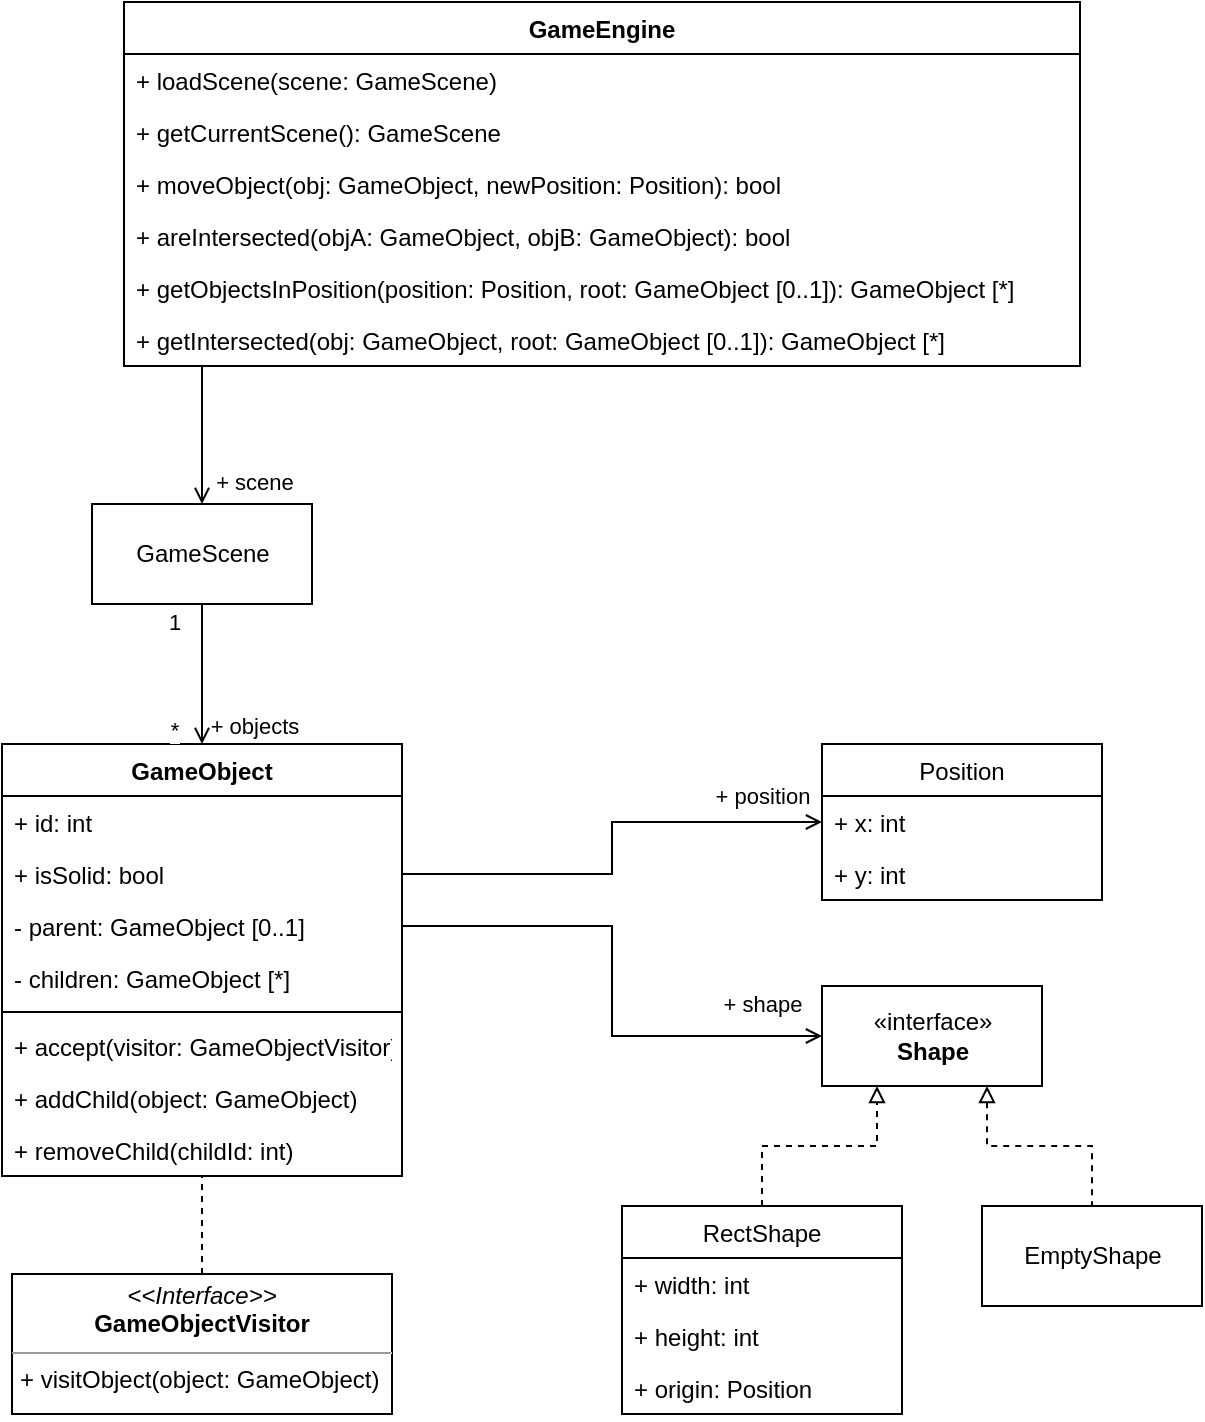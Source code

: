 <mxfile version="20.3.0" type="device" pages="7"><diagram name="Engine" id="b5b7bab2-c9e2-2cf4-8b2a-24fd1a2a6d21"><mxGraphModel dx="1151" dy="764" grid="1" gridSize="10" guides="1" tooltips="1" connect="1" arrows="1" fold="1" page="1" pageScale="1" pageWidth="827" pageHeight="1169" background="none" math="0" shadow="0"><root><mxCell id="0"/><mxCell id="1" parent="0"/><mxCell id="7OV41wZE3JN0GjrtHpNy-5" value="Position" style="swimlane;fontStyle=0;childLayout=stackLayout;horizontal=1;startSize=26;fillColor=none;horizontalStack=0;resizeParent=1;resizeParentMax=0;resizeLast=0;collapsible=1;marginBottom=0;" vertex="1" parent="1"><mxGeometry x="524" y="800" width="140" height="78" as="geometry"/></mxCell><mxCell id="7OV41wZE3JN0GjrtHpNy-6" value="+ x: int" style="text;strokeColor=none;fillColor=none;align=left;verticalAlign=top;spacingLeft=4;spacingRight=4;overflow=hidden;rotatable=0;points=[[0,0.5],[1,0.5]];portConstraint=eastwest;" vertex="1" parent="7OV41wZE3JN0GjrtHpNy-5"><mxGeometry y="26" width="140" height="26" as="geometry"/></mxCell><mxCell id="7OV41wZE3JN0GjrtHpNy-7" value="+ y: int" style="text;strokeColor=none;fillColor=none;align=left;verticalAlign=top;spacingLeft=4;spacingRight=4;overflow=hidden;rotatable=0;points=[[0,0.5],[1,0.5]];portConstraint=eastwest;" vertex="1" parent="7OV41wZE3JN0GjrtHpNy-5"><mxGeometry y="52" width="140" height="26" as="geometry"/></mxCell><mxCell id="7OV41wZE3JN0GjrtHpNy-19" style="edgeStyle=orthogonalEdgeStyle;rounded=0;orthogonalLoop=1;jettySize=auto;html=1;endArrow=open;endFill=0;exitX=1;exitY=0.5;exitDx=0;exitDy=0;" edge="1" parent="1" source="7OV41wZE3JN0GjrtHpNy-15" target="7OV41wZE3JN0GjrtHpNy-5"><mxGeometry relative="1" as="geometry"/></mxCell><mxCell id="7OV41wZE3JN0GjrtHpNy-20" value="+ position" style="edgeLabel;html=1;align=center;verticalAlign=middle;resizable=0;points=[];" vertex="1" connectable="0" parent="7OV41wZE3JN0GjrtHpNy-19"><mxGeometry x="0.748" y="-3" relative="1" as="geometry"><mxPoint x="-1" y="-16" as="offset"/></mxGeometry></mxCell><mxCell id="7OV41wZE3JN0GjrtHpNy-14" value="GameObject" style="swimlane;fontStyle=1;align=center;verticalAlign=top;childLayout=stackLayout;horizontal=1;startSize=26;horizontalStack=0;resizeParent=1;resizeParentMax=0;resizeLast=0;collapsible=1;marginBottom=0;strokeColor=default;" vertex="1" parent="1"><mxGeometry x="114" y="800" width="200" height="216" as="geometry"><mxRectangle x="120" y="109" width="110" height="30" as="alternateBounds"/></mxGeometry></mxCell><mxCell id="7OV41wZE3JN0GjrtHpNy-72" value="+ id: int" style="text;strokeColor=none;fillColor=none;align=left;verticalAlign=top;spacingLeft=4;spacingRight=4;overflow=hidden;rotatable=0;points=[[0,0.5],[1,0.5]];portConstraint=eastwest;" vertex="1" parent="7OV41wZE3JN0GjrtHpNy-14"><mxGeometry y="26" width="200" height="26" as="geometry"/></mxCell><mxCell id="7OV41wZE3JN0GjrtHpNy-15" value="+ isSolid: bool" style="text;strokeColor=none;fillColor=none;align=left;verticalAlign=top;spacingLeft=4;spacingRight=4;overflow=hidden;rotatable=0;points=[[0,0.5],[1,0.5]];portConstraint=eastwest;" vertex="1" parent="7OV41wZE3JN0GjrtHpNy-14"><mxGeometry y="52" width="200" height="26" as="geometry"/></mxCell><mxCell id="7OV41wZE3JN0GjrtHpNy-31" value="- parent: GameObject [0..1]" style="text;strokeColor=none;fillColor=none;align=left;verticalAlign=top;spacingLeft=4;spacingRight=4;overflow=hidden;rotatable=0;points=[[0,0.5],[1,0.5]];portConstraint=eastwest;" vertex="1" parent="7OV41wZE3JN0GjrtHpNy-14"><mxGeometry y="78" width="200" height="26" as="geometry"/></mxCell><mxCell id="7OV41wZE3JN0GjrtHpNy-27" value="- children: GameObject [*]" style="text;strokeColor=none;fillColor=none;align=left;verticalAlign=top;spacingLeft=4;spacingRight=4;overflow=hidden;rotatable=0;points=[[0,0.5],[1,0.5]];portConstraint=eastwest;" vertex="1" parent="7OV41wZE3JN0GjrtHpNy-14"><mxGeometry y="104" width="200" height="26" as="geometry"/></mxCell><mxCell id="7OV41wZE3JN0GjrtHpNy-16" value="" style="line;strokeWidth=1;fillColor=none;align=left;verticalAlign=middle;spacingTop=-1;spacingLeft=3;spacingRight=3;rotatable=0;labelPosition=right;points=[];portConstraint=eastwest;strokeColor=inherit;" vertex="1" parent="7OV41wZE3JN0GjrtHpNy-14"><mxGeometry y="130" width="200" height="8" as="geometry"/></mxCell><mxCell id="7OV41wZE3JN0GjrtHpNy-17" value="+ accept(visitor: GameObjectVisitor)" style="text;strokeColor=none;fillColor=none;align=left;verticalAlign=top;spacingLeft=4;spacingRight=4;overflow=hidden;rotatable=0;points=[[0,0.5],[1,0.5]];portConstraint=eastwest;" vertex="1" parent="7OV41wZE3JN0GjrtHpNy-14"><mxGeometry y="138" width="200" height="26" as="geometry"/></mxCell><mxCell id="7OV41wZE3JN0GjrtHpNy-28" value="+ addChild(object: GameObject)" style="text;strokeColor=none;fillColor=none;align=left;verticalAlign=top;spacingLeft=4;spacingRight=4;overflow=hidden;rotatable=0;points=[[0,0.5],[1,0.5]];portConstraint=eastwest;" vertex="1" parent="7OV41wZE3JN0GjrtHpNy-14"><mxGeometry y="164" width="200" height="26" as="geometry"/></mxCell><mxCell id="7OV41wZE3JN0GjrtHpNy-29" value="+ removeChild(childId: int)" style="text;strokeColor=none;fillColor=none;align=left;verticalAlign=top;spacingLeft=4;spacingRight=4;overflow=hidden;rotatable=0;points=[[0,0.5],[1,0.5]];portConstraint=eastwest;" vertex="1" parent="7OV41wZE3JN0GjrtHpNy-14"><mxGeometry y="190" width="200" height="26" as="geometry"/></mxCell><mxCell id="7OV41wZE3JN0GjrtHpNy-33" style="edgeStyle=orthogonalEdgeStyle;rounded=0;orthogonalLoop=1;jettySize=auto;html=1;endArrow=none;endFill=0;startArrow=none;startFill=0;dashed=1;" edge="1" parent="1" source="7OV41wZE3JN0GjrtHpNy-26" target="7OV41wZE3JN0GjrtHpNy-14"><mxGeometry relative="1" as="geometry"/></mxCell><mxCell id="7OV41wZE3JN0GjrtHpNy-26" value="&lt;p style=&quot;margin:0px;margin-top:4px;text-align:center;&quot;&gt;&lt;i&gt;&amp;lt;&amp;lt;Interface&amp;gt;&amp;gt;&lt;/i&gt;&lt;br&gt;&lt;b&gt;GameObjectVisitor&lt;/b&gt;&lt;/p&gt;&lt;hr size=&quot;1&quot;&gt;&lt;p style=&quot;margin:0px;margin-left:4px;&quot;&gt;+ visitObject(object: GameObject)&lt;/p&gt;" style="verticalAlign=top;align=left;overflow=fill;fontSize=12;fontFamily=Helvetica;html=1;strokeColor=default;" vertex="1" parent="1"><mxGeometry x="119" y="1065" width="190" height="70" as="geometry"/></mxCell><mxCell id="7OV41wZE3JN0GjrtHpNy-39" style="edgeStyle=orthogonalEdgeStyle;rounded=0;orthogonalLoop=1;jettySize=auto;html=1;exitX=0.75;exitY=1;exitDx=0;exitDy=0;entryX=0.5;entryY=0;entryDx=0;entryDy=0;startArrow=block;startFill=0;endArrow=none;endFill=0;dashed=1;" edge="1" parent="1" source="7OV41wZE3JN0GjrtHpNy-35" target="7OV41wZE3JN0GjrtHpNy-38"><mxGeometry relative="1" as="geometry"/></mxCell><mxCell id="7OV41wZE3JN0GjrtHpNy-35" value="«interface»&lt;br&gt;&lt;b&gt;Shape&lt;/b&gt;" style="html=1;strokeColor=default;" vertex="1" parent="1"><mxGeometry x="524" y="921" width="110" height="50" as="geometry"/></mxCell><mxCell id="7OV41wZE3JN0GjrtHpNy-36" style="edgeStyle=orthogonalEdgeStyle;rounded=0;orthogonalLoop=1;jettySize=auto;html=1;entryX=0;entryY=0.5;entryDx=0;entryDy=0;startArrow=none;startFill=0;endArrow=open;endFill=0;" edge="1" parent="1" source="7OV41wZE3JN0GjrtHpNy-31" target="7OV41wZE3JN0GjrtHpNy-35"><mxGeometry relative="1" as="geometry"/></mxCell><mxCell id="7OV41wZE3JN0GjrtHpNy-37" value="+ shape" style="edgeLabel;html=1;align=center;verticalAlign=middle;resizable=0;points=[];" vertex="1" connectable="0" parent="7OV41wZE3JN0GjrtHpNy-36"><mxGeometry x="0.82" relative="1" as="geometry"><mxPoint x="-6" y="-16" as="offset"/></mxGeometry></mxCell><mxCell id="7OV41wZE3JN0GjrtHpNy-38" value="EmptyShape" style="html=1;strokeColor=default;" vertex="1" parent="1"><mxGeometry x="604" y="1031" width="110" height="50" as="geometry"/></mxCell><mxCell id="7OV41wZE3JN0GjrtHpNy-44" style="edgeStyle=orthogonalEdgeStyle;rounded=0;orthogonalLoop=1;jettySize=auto;html=1;entryX=0.25;entryY=1;entryDx=0;entryDy=0;dashed=1;startArrow=none;startFill=0;endArrow=block;endFill=0;" edge="1" parent="1" source="7OV41wZE3JN0GjrtHpNy-40" target="7OV41wZE3JN0GjrtHpNy-35"><mxGeometry relative="1" as="geometry"/></mxCell><mxCell id="7OV41wZE3JN0GjrtHpNy-40" value="RectShape" style="swimlane;fontStyle=0;childLayout=stackLayout;horizontal=1;startSize=26;fillColor=none;horizontalStack=0;resizeParent=1;resizeParentMax=0;resizeLast=0;collapsible=1;marginBottom=0;strokeColor=default;" vertex="1" parent="1"><mxGeometry x="424" y="1031" width="140" height="104" as="geometry"/></mxCell><mxCell id="7OV41wZE3JN0GjrtHpNy-41" value="+ width: int" style="text;strokeColor=none;fillColor=none;align=left;verticalAlign=top;spacingLeft=4;spacingRight=4;overflow=hidden;rotatable=0;points=[[0,0.5],[1,0.5]];portConstraint=eastwest;" vertex="1" parent="7OV41wZE3JN0GjrtHpNy-40"><mxGeometry y="26" width="140" height="26" as="geometry"/></mxCell><mxCell id="7OV41wZE3JN0GjrtHpNy-42" value="+ height: int" style="text;strokeColor=none;fillColor=none;align=left;verticalAlign=top;spacingLeft=4;spacingRight=4;overflow=hidden;rotatable=0;points=[[0,0.5],[1,0.5]];portConstraint=eastwest;" vertex="1" parent="7OV41wZE3JN0GjrtHpNy-40"><mxGeometry y="52" width="140" height="26" as="geometry"/></mxCell><mxCell id="7OV41wZE3JN0GjrtHpNy-43" value="+ origin: Position" style="text;strokeColor=none;fillColor=none;align=left;verticalAlign=top;spacingLeft=4;spacingRight=4;overflow=hidden;rotatable=0;points=[[0,0.5],[1,0.5]];portConstraint=eastwest;" vertex="1" parent="7OV41wZE3JN0GjrtHpNy-40"><mxGeometry y="78" width="140" height="26" as="geometry"/></mxCell><mxCell id="7OV41wZE3JN0GjrtHpNy-68" style="edgeStyle=orthogonalEdgeStyle;rounded=0;orthogonalLoop=1;jettySize=auto;html=1;entryX=0.5;entryY=0;entryDx=0;entryDy=0;startArrow=none;startFill=0;endArrow=open;endFill=0;" edge="1" parent="1" source="7OV41wZE3JN0GjrtHpNy-45" target="7OV41wZE3JN0GjrtHpNy-62"><mxGeometry relative="1" as="geometry"><Array as="points"><mxPoint x="214" y="560"/><mxPoint x="214" y="560"/></Array></mxGeometry></mxCell><mxCell id="7OV41wZE3JN0GjrtHpNy-69" value="+ scene" style="edgeLabel;html=1;align=center;verticalAlign=middle;resizable=0;points=[];" vertex="1" connectable="0" parent="7OV41wZE3JN0GjrtHpNy-68"><mxGeometry x="0.915" y="-2" relative="1" as="geometry"><mxPoint x="28" y="-8" as="offset"/></mxGeometry></mxCell><mxCell id="7OV41wZE3JN0GjrtHpNy-45" value="GameEngine" style="swimlane;fontStyle=1;align=center;verticalAlign=top;childLayout=stackLayout;horizontal=1;startSize=26;horizontalStack=0;resizeParent=1;resizeParentMax=0;resizeLast=0;collapsible=1;marginBottom=0;strokeColor=default;" vertex="1" parent="1"><mxGeometry x="175" y="429" width="478" height="182" as="geometry"/></mxCell><mxCell id="7OV41wZE3JN0GjrtHpNy-48" value="+ loadScene(scene: GameScene)" style="text;strokeColor=none;fillColor=none;align=left;verticalAlign=top;spacingLeft=4;spacingRight=4;overflow=hidden;rotatable=0;points=[[0,0.5],[1,0.5]];portConstraint=eastwest;" vertex="1" parent="7OV41wZE3JN0GjrtHpNy-45"><mxGeometry y="26" width="478" height="26" as="geometry"/></mxCell><mxCell id="7OV41wZE3JN0GjrtHpNy-71" value="+ getCurrentScene(): GameScene" style="text;strokeColor=none;fillColor=none;align=left;verticalAlign=top;spacingLeft=4;spacingRight=4;overflow=hidden;rotatable=0;points=[[0,0.5],[1,0.5]];portConstraint=eastwest;" vertex="1" parent="7OV41wZE3JN0GjrtHpNy-45"><mxGeometry y="52" width="478" height="26" as="geometry"/></mxCell><mxCell id="7OV41wZE3JN0GjrtHpNy-70" value="+ moveObject(obj: GameObject, newPosition: Position): bool" style="text;strokeColor=none;fillColor=none;align=left;verticalAlign=top;spacingLeft=4;spacingRight=4;overflow=hidden;rotatable=0;points=[[0,0.5],[1,0.5]];portConstraint=eastwest;" vertex="1" parent="7OV41wZE3JN0GjrtHpNy-45"><mxGeometry y="78" width="478" height="26" as="geometry"/></mxCell><mxCell id="7OV41wZE3JN0GjrtHpNy-54" value="+ areIntersected(objA: GameObject, objB: GameObject): bool" style="text;strokeColor=none;fillColor=none;align=left;verticalAlign=top;spacingLeft=4;spacingRight=4;overflow=hidden;rotatable=0;points=[[0,0.5],[1,0.5]];portConstraint=eastwest;" vertex="1" parent="7OV41wZE3JN0GjrtHpNy-45"><mxGeometry y="104" width="478" height="26" as="geometry"/></mxCell><mxCell id="7OV41wZE3JN0GjrtHpNy-55" value="+ getObjectsInPosition(position: Position, root: GameObject [0..1]): GameObject [*]" style="text;strokeColor=none;fillColor=none;align=left;verticalAlign=top;spacingLeft=4;spacingRight=4;overflow=hidden;rotatable=0;points=[[0,0.5],[1,0.5]];portConstraint=eastwest;" vertex="1" parent="7OV41wZE3JN0GjrtHpNy-45"><mxGeometry y="130" width="478" height="26" as="geometry"/></mxCell><mxCell id="7OV41wZE3JN0GjrtHpNy-56" value="+ getIntersected(obj: GameObject, root: GameObject [0..1]): GameObject [*]" style="text;strokeColor=none;fillColor=none;align=left;verticalAlign=top;spacingLeft=4;spacingRight=4;overflow=hidden;rotatable=0;points=[[0,0.5],[1,0.5]];portConstraint=eastwest;" vertex="1" parent="7OV41wZE3JN0GjrtHpNy-45"><mxGeometry y="156" width="478" height="26" as="geometry"/></mxCell><mxCell id="7OV41wZE3JN0GjrtHpNy-63" style="edgeStyle=orthogonalEdgeStyle;rounded=0;orthogonalLoop=1;jettySize=auto;html=1;startArrow=none;startFill=0;endArrow=open;endFill=0;" edge="1" parent="1" source="7OV41wZE3JN0GjrtHpNy-62" target="7OV41wZE3JN0GjrtHpNy-14"><mxGeometry relative="1" as="geometry"/></mxCell><mxCell id="7OV41wZE3JN0GjrtHpNy-64" value="+ objects" style="edgeLabel;html=1;align=center;verticalAlign=middle;resizable=0;points=[];" vertex="1" connectable="0" parent="7OV41wZE3JN0GjrtHpNy-63"><mxGeometry x="0.735" relative="1" as="geometry"><mxPoint x="26" as="offset"/></mxGeometry></mxCell><mxCell id="7OV41wZE3JN0GjrtHpNy-65" value="*" style="edgeLabel;html=1;align=center;verticalAlign=middle;resizable=0;points=[];" vertex="1" connectable="0" parent="7OV41wZE3JN0GjrtHpNy-63"><mxGeometry x="0.779" y="-2" relative="1" as="geometry"><mxPoint x="-12" as="offset"/></mxGeometry></mxCell><mxCell id="7OV41wZE3JN0GjrtHpNy-66" value="1" style="edgeLabel;html=1;align=center;verticalAlign=middle;resizable=0;points=[];" vertex="1" connectable="0" parent="7OV41wZE3JN0GjrtHpNy-63"><mxGeometry x="-0.747" relative="1" as="geometry"><mxPoint x="-14" as="offset"/></mxGeometry></mxCell><mxCell id="7OV41wZE3JN0GjrtHpNy-62" value="GameScene" style="html=1;strokeColor=default;" vertex="1" parent="1"><mxGeometry x="159" y="680" width="110" height="50" as="geometry"/></mxCell></root></mxGraphModel></diagram><diagram id="yfaoKScjk8k5kh99cGHu" name="UserEventController"><mxGraphModel dx="1036" dy="688" grid="1" gridSize="10" guides="1" tooltips="1" connect="1" arrows="1" fold="1" page="1" pageScale="1" pageWidth="827" pageHeight="1169" math="0" shadow="0"><root><mxCell id="0"/><mxCell id="1" parent="0"/><mxCell id="K8b8FTYn2_GZdvQBXyJQ-14" style="edgeStyle=orthogonalEdgeStyle;rounded=0;orthogonalLoop=1;jettySize=auto;html=1;exitX=0.5;exitY=0;exitDx=0;exitDy=0;startArrow=none;startFill=0;endArrow=block;endFill=0;dashed=1;" edge="1" parent="1" source="K8b8FTYn2_GZdvQBXyJQ-19" target="K8b8FTYn2_GZdvQBXyJQ-24"><mxGeometry relative="1" as="geometry"><mxPoint x="220" y="880" as="sourcePoint"/><mxPoint x="414" y="826" as="targetPoint"/><Array as="points"><mxPoint x="105" y="870"/><mxPoint x="360" y="870"/></Array></mxGeometry></mxCell><mxCell id="K8b8FTYn2_GZdvQBXyJQ-9" value="&lt;b&gt;Key&lt;/b&gt;" style="html=1;strokeColor=default;" vertex="1" parent="1"><mxGeometry x="50" y="1060" width="110" height="50" as="geometry"/></mxCell><mxCell id="K8b8FTYn2_GZdvQBXyJQ-15" value="&lt;p style=&quot;margin:0px;margin-top:4px;text-align:center;&quot;&gt;&lt;i&gt;&amp;lt;&amp;lt;enumeration&amp;gt;&amp;gt;&lt;/i&gt;&lt;br&gt;&lt;b&gt;KeyEventType&lt;/b&gt;&lt;/p&gt;&lt;hr size=&quot;1&quot;&gt;&lt;p style=&quot;margin:0px;margin-left:4px;&quot;&gt;Pressed&lt;/p&gt;&lt;p style=&quot;margin:0px;margin-left:4px;&quot;&gt;Released&lt;/p&gt;" style="verticalAlign=top;align=left;overflow=fill;fontSize=12;fontFamily=Helvetica;html=1;strokeColor=default;" vertex="1" parent="1"><mxGeometry x="230" y="1060" width="190" height="80" as="geometry"/></mxCell><mxCell id="K8b8FTYn2_GZdvQBXyJQ-17" style="edgeStyle=orthogonalEdgeStyle;rounded=0;orthogonalLoop=1;jettySize=auto;html=1;startArrow=none;startFill=0;endArrow=open;endFill=0;entryX=0.5;entryY=0;entryDx=0;entryDy=0;" edge="1" parent="1" source="K8b8FTYn2_GZdvQBXyJQ-19" target="K8b8FTYn2_GZdvQBXyJQ-15"><mxGeometry relative="1" as="geometry"><mxPoint x="260" y="932" as="sourcePoint"/><Array as="points"><mxPoint x="120" y="1000"/><mxPoint x="325" y="1000"/></Array></mxGeometry></mxCell><mxCell id="K8b8FTYn2_GZdvQBXyJQ-18" value="+ type" style="edgeLabel;html=1;align=center;verticalAlign=middle;resizable=0;points=[];" vertex="1" connectable="0" parent="K8b8FTYn2_GZdvQBXyJQ-17"><mxGeometry x="0.633" relative="1" as="geometry"><mxPoint x="19" y="30" as="offset"/></mxGeometry></mxCell><mxCell id="K8b8FTYn2_GZdvQBXyJQ-22" style="edgeStyle=orthogonalEdgeStyle;rounded=0;orthogonalLoop=1;jettySize=auto;html=1;startArrow=none;startFill=0;endArrow=open;endFill=0;entryX=0.5;entryY=0;entryDx=0;entryDy=0;" edge="1" parent="1" source="K8b8FTYn2_GZdvQBXyJQ-19" target="K8b8FTYn2_GZdvQBXyJQ-9"><mxGeometry relative="1" as="geometry"><Array as="points"/></mxGeometry></mxCell><mxCell id="K8b8FTYn2_GZdvQBXyJQ-23" value="+ key" style="edgeLabel;html=1;align=center;verticalAlign=middle;resizable=0;points=[];" vertex="1" connectable="0" parent="K8b8FTYn2_GZdvQBXyJQ-22"><mxGeometry x="0.842" y="1" relative="1" as="geometry"><mxPoint x="14" y="-13" as="offset"/></mxGeometry></mxCell><mxCell id="K8b8FTYn2_GZdvQBXyJQ-19" value="&lt;b&gt;UserKeyEvent&lt;/b&gt;" style="html=1;strokeColor=default;" vertex="1" parent="1"><mxGeometry x="50" y="920" width="110" height="50" as="geometry"/></mxCell><mxCell id="K8b8FTYn2_GZdvQBXyJQ-24" value="«interface»&lt;br&gt;&lt;b&gt;UserEvent&lt;/b&gt;" style="html=1;strokeColor=default;" vertex="1" parent="1"><mxGeometry x="340" y="770" width="110" height="50" as="geometry"/></mxCell><mxCell id="K8b8FTYn2_GZdvQBXyJQ-43" style="edgeStyle=orthogonalEdgeStyle;rounded=0;orthogonalLoop=1;jettySize=auto;html=1;entryX=0.5;entryY=0;entryDx=0;entryDy=0;startArrow=none;startFill=0;endArrow=open;endFill=0;dashed=1;exitX=0.5;exitY=1;exitDx=0;exitDy=0;" edge="1" parent="1" source="YXcsu8lufSNF6guH7ymp-1" target="K8b8FTYn2_GZdvQBXyJQ-24"><mxGeometry relative="1" as="geometry"/></mxCell><mxCell id="K8b8FTYn2_GZdvQBXyJQ-44" value="create" style="edgeLabel;html=1;align=center;verticalAlign=middle;resizable=0;points=[];" vertex="1" connectable="0" parent="K8b8FTYn2_GZdvQBXyJQ-43"><mxGeometry x="0.46" y="-1" relative="1" as="geometry"><mxPoint x="-77" y="-16" as="offset"/></mxGeometry></mxCell><mxCell id="YXcsu8lufSNF6guH7ymp-2" style="edgeStyle=orthogonalEdgeStyle;rounded=0;orthogonalLoop=1;jettySize=auto;html=1;startArrow=none;startFill=0;endArrow=open;endFill=0;" edge="1" parent="1" source="K8b8FTYn2_GZdvQBXyJQ-25" target="YXcsu8lufSNF6guH7ymp-1"><mxGeometry relative="1" as="geometry"/></mxCell><mxCell id="YXcsu8lufSNF6guH7ymp-3" value="- generator" style="edgeLabel;html=1;align=center;verticalAlign=middle;resizable=0;points=[];" vertex="1" connectable="0" parent="YXcsu8lufSNF6guH7ymp-2"><mxGeometry x="0.872" y="-1" relative="1" as="geometry"><mxPoint x="31" y="-1" as="offset"/></mxGeometry></mxCell><mxCell id="K8b8FTYn2_GZdvQBXyJQ-25" value="UserEventController" style="swimlane;fontStyle=1;align=center;verticalAlign=top;childLayout=stackLayout;horizontal=1;startSize=26;horizontalStack=0;resizeParent=1;resizeParentMax=0;resizeLast=0;collapsible=1;marginBottom=0;strokeColor=default;" vertex="1" parent="1"><mxGeometry x="277" y="450" width="274" height="104" as="geometry"/></mxCell><mxCell id="K8b8FTYn2_GZdvQBXyJQ-30" value="+ addListener(listener: UserEventListener)" style="text;strokeColor=none;fillColor=none;align=left;verticalAlign=top;spacingLeft=4;spacingRight=4;overflow=hidden;rotatable=0;points=[[0,0.5],[1,0.5]];portConstraint=eastwest;" vertex="1" parent="K8b8FTYn2_GZdvQBXyJQ-25"><mxGeometry y="26" width="274" height="26" as="geometry"/></mxCell><mxCell id="K8b8FTYn2_GZdvQBXyJQ-28" value="+ removeListener(listener: UserEventListener)" style="text;strokeColor=none;fillColor=none;align=left;verticalAlign=top;spacingLeft=4;spacingRight=4;overflow=hidden;rotatable=0;points=[[0,0.5],[1,0.5]];portConstraint=eastwest;" vertex="1" parent="K8b8FTYn2_GZdvQBXyJQ-25"><mxGeometry y="52" width="274" height="26" as="geometry"/></mxCell><mxCell id="K8b8FTYn2_GZdvQBXyJQ-35" value="- notifyAll(event: UserEvent)" style="text;strokeColor=none;fillColor=none;align=left;verticalAlign=top;spacingLeft=4;spacingRight=4;overflow=hidden;rotatable=0;points=[[0,0.5],[1,0.5]];portConstraint=eastwest;" vertex="1" parent="K8b8FTYn2_GZdvQBXyJQ-25"><mxGeometry y="78" width="274" height="26" as="geometry"/></mxCell><mxCell id="K8b8FTYn2_GZdvQBXyJQ-31" style="edgeStyle=orthogonalEdgeStyle;rounded=0;orthogonalLoop=1;jettySize=auto;html=1;startArrow=none;startFill=0;endArrow=open;endFill=0;entryX=0.5;entryY=0;entryDx=0;entryDy=0;" edge="1" parent="1" source="K8b8FTYn2_GZdvQBXyJQ-25" target="K8b8FTYn2_GZdvQBXyJQ-42"><mxGeometry relative="1" as="geometry"><mxPoint x="551" y="609" as="sourcePoint"/><mxPoint x="635" y="800" as="targetPoint"/><Array as="points"><mxPoint x="715" y="500"/></Array></mxGeometry></mxCell><mxCell id="K8b8FTYn2_GZdvQBXyJQ-32" value="*" style="edgeLabel;html=1;align=center;verticalAlign=middle;resizable=0;points=[];" vertex="1" connectable="0" parent="K8b8FTYn2_GZdvQBXyJQ-31"><mxGeometry x="0.854" y="-1" relative="1" as="geometry"><mxPoint x="-14" y="13" as="offset"/></mxGeometry></mxCell><mxCell id="K8b8FTYn2_GZdvQBXyJQ-33" value="- listeners" style="edgeLabel;html=1;align=center;verticalAlign=middle;resizable=0;points=[];" vertex="1" connectable="0" parent="K8b8FTYn2_GZdvQBXyJQ-31"><mxGeometry x="0.902" y="4" relative="1" as="geometry"><mxPoint x="21" y="-5" as="offset"/></mxGeometry></mxCell><mxCell id="K8b8FTYn2_GZdvQBXyJQ-42" value="&lt;p style=&quot;margin:0px;margin-top:4px;text-align:center;&quot;&gt;&lt;i&gt;&amp;lt;&amp;lt;Interface&amp;gt;&amp;gt;&lt;/i&gt;&lt;br&gt;&lt;b&gt;UserEventListener&lt;/b&gt;&lt;/p&gt;&lt;hr size=&quot;1&quot;&gt;&lt;p style=&quot;margin:0px;margin-left:4px;&quot;&gt;+ onEvent(event: UserEvent)&lt;/p&gt;" style="verticalAlign=top;align=left;overflow=fill;fontSize=12;fontFamily=Helvetica;html=1;strokeColor=default;" vertex="1" parent="1"><mxGeometry x="620" y="650" width="190" height="70" as="geometry"/></mxCell><mxCell id="YXcsu8lufSNF6guH7ymp-1" value="«interface»&lt;br&gt;&lt;b&gt;UserEventGenerator&lt;/b&gt;" style="html=1;strokeColor=default;" vertex="1" parent="1"><mxGeometry x="50" y="650" width="140" height="50" as="geometry"/></mxCell><mxCell id="7cigwUKczZcBbPnQDoDk-1" style="edgeStyle=orthogonalEdgeStyle;rounded=0;orthogonalLoop=1;jettySize=auto;html=1;dashed=1;startArrow=none;startFill=0;endArrow=block;endFill=0;" edge="1" parent="1" source="YXcsu8lufSNF6guH7ymp-4" target="K8b8FTYn2_GZdvQBXyJQ-24"><mxGeometry relative="1" as="geometry"><Array as="points"><mxPoint x="334" y="890"/><mxPoint x="380" y="890"/></Array></mxGeometry></mxCell><mxCell id="YXcsu8lufSNF6guH7ymp-4" value="&lt;b&gt;UserMinimizeWindow&lt;/b&gt;" style="html=1;strokeColor=default;" vertex="1" parent="1"><mxGeometry x="230" y="920" width="147" height="50" as="geometry"/></mxCell><mxCell id="YXcsu8lufSNF6guH7ymp-7" style="edgeStyle=orthogonalEdgeStyle;rounded=0;orthogonalLoop=1;jettySize=auto;html=1;dashed=1;startArrow=none;startFill=0;endArrow=block;endFill=0;" edge="1" parent="1" source="YXcsu8lufSNF6guH7ymp-6" target="K8b8FTYn2_GZdvQBXyJQ-24"><mxGeometry relative="1" as="geometry"><Array as="points"><mxPoint x="500" y="890"/><mxPoint x="400" y="890"/></Array></mxGeometry></mxCell><mxCell id="YXcsu8lufSNF6guH7ymp-6" value="&lt;b&gt;UserOpenWindow&lt;/b&gt;" style="html=1;strokeColor=default;" vertex="1" parent="1"><mxGeometry x="440" y="920" width="120" height="50" as="geometry"/></mxCell><mxCell id="YXcsu8lufSNF6guH7ymp-10" style="edgeStyle=orthogonalEdgeStyle;rounded=0;orthogonalLoop=1;jettySize=auto;html=1;entryX=0.75;entryY=1;entryDx=0;entryDy=0;dashed=1;startArrow=none;startFill=0;endArrow=block;endFill=0;" edge="1" parent="1" source="YXcsu8lufSNF6guH7ymp-9" target="K8b8FTYn2_GZdvQBXyJQ-24"><mxGeometry relative="1" as="geometry"><Array as="points"><mxPoint x="670" y="870"/><mxPoint x="423" y="870"/></Array></mxGeometry></mxCell><mxCell id="YXcsu8lufSNF6guH7ymp-9" value="&lt;b&gt;UserResizeWindow&lt;/b&gt;" style="html=1;strokeColor=default;" vertex="1" parent="1"><mxGeometry x="600" y="920" width="140" height="50" as="geometry"/></mxCell></root></mxGraphModel></diagram><diagram id="uEHwo2VQpnjeSeVADGOD" name="MapGenerator"><mxGraphModel dx="1036" dy="688" grid="1" gridSize="10" guides="1" tooltips="1" connect="1" arrows="1" fold="1" page="1" pageScale="1" pageWidth="827" pageHeight="1169" math="0" shadow="0"><root><mxCell id="0"/><mxCell id="1" parent="0"/><mxCell id="j_C-X7PwKsJJh5Qtlp_M-1" value="&lt;p style=&quot;margin:0px;margin-top:4px;text-align:center;&quot;&gt;&lt;i&gt;&amp;lt;&amp;lt;Interface&amp;gt;&amp;gt;&lt;/i&gt;&lt;br&gt;&lt;b&gt;MonsterType&lt;/b&gt;&lt;/p&gt;&lt;hr size=&quot;1&quot;&gt;&lt;p style=&quot;margin:0px;margin-left:4px;&quot;&gt;+ getDescription(): string&lt;/p&gt;" style="verticalAlign=top;align=left;overflow=fill;fontSize=12;fontFamily=Helvetica;html=1;strokeColor=default;" vertex="1" parent="1"><mxGeometry x="60" y="1055" width="190" height="70" as="geometry"/></mxCell><mxCell id="-scIIY0hF8k0ghli5N1G-3" value="&lt;p style=&quot;margin:0px;margin-top:4px;text-align:center;&quot;&gt;&lt;i&gt;&amp;lt;&amp;lt;Interface&amp;gt;&amp;gt;&lt;/i&gt;&lt;br&gt;&lt;b&gt;GenerationInfo&lt;/b&gt;&lt;/p&gt;&lt;hr size=&quot;1&quot;&gt;&lt;p style=&quot;margin:0px;margin-left:4px;&quot;&gt;+ object: GameObject&lt;/p&gt;" style="verticalAlign=top;align=left;overflow=fill;fontSize=12;fontFamily=Helvetica;html=1;strokeColor=default;" vertex="1" parent="1"><mxGeometry x="319" y="585" width="190" height="70" as="geometry"/></mxCell><mxCell id="-scIIY0hF8k0ghli5N1G-6" style="edgeStyle=orthogonalEdgeStyle;rounded=0;orthogonalLoop=1;jettySize=auto;html=1;startArrow=none;startFill=0;endArrow=open;endFill=0;" edge="1" parent="1" source="-scIIY0hF8k0ghli5N1G-4" target="j_C-X7PwKsJJh5Qtlp_M-1"><mxGeometry relative="1" as="geometry"><Array as="points"><mxPoint x="155" y="1015"/><mxPoint x="155" y="1015"/></Array></mxGeometry></mxCell><mxCell id="KWUH5ZjGSsb_4A2B90Ev-1" value="+ type" style="edgeLabel;html=1;align=center;verticalAlign=middle;resizable=0;points=[];" vertex="1" connectable="0" parent="-scIIY0hF8k0ghli5N1G-6"><mxGeometry x="0.745" y="-1" relative="1" as="geometry"><mxPoint x="21" y="-3" as="offset"/></mxGeometry></mxCell><mxCell id="q2FN6FLr8Iy6T7hEtdy1-11" style="edgeStyle=orthogonalEdgeStyle;rounded=0;orthogonalLoop=1;jettySize=auto;html=1;dashed=1;startArrow=none;startFill=0;endArrow=block;endFill=0;" edge="1" parent="1" source="-scIIY0hF8k0ghli5N1G-4" target="q2FN6FLr8Iy6T7hEtdy1-2"><mxGeometry relative="1" as="geometry"><Array as="points"><mxPoint x="140" y="865"/><mxPoint x="620" y="865"/></Array></mxGeometry></mxCell><mxCell id="q2FN6FLr8Iy6T7hEtdy1-12" style="edgeStyle=orthogonalEdgeStyle;rounded=0;orthogonalLoop=1;jettySize=auto;html=1;dashed=1;startArrow=none;startFill=0;endArrow=block;endFill=0;" edge="1" parent="1" source="-scIIY0hF8k0ghli5N1G-4" target="KWUH5ZjGSsb_4A2B90Ev-10"><mxGeometry relative="1" as="geometry"><Array as="points"><mxPoint x="170" y="885"/><mxPoint x="360" y="885"/></Array></mxGeometry></mxCell><mxCell id="-scIIY0hF8k0ghli5N1G-4" value="&lt;b&gt;MonsterInfo&lt;/b&gt;" style="html=1;strokeColor=default;" vertex="1" parent="1"><mxGeometry x="100" y="925" width="110" height="50" as="geometry"/></mxCell><mxCell id="q2FN6FLr8Iy6T7hEtdy1-3" style="edgeStyle=orthogonalEdgeStyle;rounded=0;orthogonalLoop=1;jettySize=auto;html=1;dashed=1;startArrow=none;startFill=0;endArrow=block;endFill=0;" edge="1" parent="1" source="KWUH5ZjGSsb_4A2B90Ev-2" target="-scIIY0hF8k0ghli5N1G-3"><mxGeometry relative="1" as="geometry"><Array as="points"><mxPoint x="160" y="705"/><mxPoint x="360" y="705"/></Array></mxGeometry></mxCell><mxCell id="KWUH5ZjGSsb_4A2B90Ev-2" value="&lt;b&gt;WallInfo&lt;/b&gt;" style="html=1;strokeColor=default;" vertex="1" parent="1"><mxGeometry x="100" y="765" width="110" height="50" as="geometry"/></mxCell><mxCell id="q2FN6FLr8Iy6T7hEtdy1-9" style="edgeStyle=orthogonalEdgeStyle;rounded=0;orthogonalLoop=1;jettySize=auto;html=1;dashed=1;startArrow=none;startFill=0;endArrow=block;endFill=0;" edge="1" parent="1" source="KWUH5ZjGSsb_4A2B90Ev-5" target="KWUH5ZjGSsb_4A2B90Ev-10"><mxGeometry relative="1" as="geometry"/></mxCell><mxCell id="q2FN6FLr8Iy6T7hEtdy1-10" style="edgeStyle=orthogonalEdgeStyle;rounded=0;orthogonalLoop=1;jettySize=auto;html=1;dashed=1;startArrow=none;startFill=0;endArrow=block;endFill=0;" edge="1" parent="1" source="KWUH5ZjGSsb_4A2B90Ev-5" target="q2FN6FLr8Iy6T7hEtdy1-2"><mxGeometry relative="1" as="geometry"><Array as="points"><mxPoint x="440" y="885"/><mxPoint x="650" y="885"/></Array></mxGeometry></mxCell><mxCell id="KWUH5ZjGSsb_4A2B90Ev-5" value="&lt;b&gt;PlayerInfo&lt;/b&gt;" style="html=1;strokeColor=default;" vertex="1" parent="1"><mxGeometry x="359" y="925" width="110" height="50" as="geometry"/></mxCell><mxCell id="q2FN6FLr8Iy6T7hEtdy1-8" style="edgeStyle=orthogonalEdgeStyle;rounded=0;orthogonalLoop=1;jettySize=auto;html=1;dashed=1;startArrow=none;startFill=0;endArrow=block;endFill=0;" edge="1" parent="1" source="KWUH5ZjGSsb_4A2B90Ev-7" target="q2FN6FLr8Iy6T7hEtdy1-2"><mxGeometry relative="1" as="geometry"/></mxCell><mxCell id="KWUH5ZjGSsb_4A2B90Ev-7" value="&lt;b&gt;ChestInfo&lt;/b&gt;" style="html=1;strokeColor=default;" vertex="1" parent="1"><mxGeometry x="630" y="925" width="110" height="50" as="geometry"/></mxCell><mxCell id="q2FN6FLr8Iy6T7hEtdy1-4" style="edgeStyle=orthogonalEdgeStyle;rounded=0;orthogonalLoop=1;jettySize=auto;html=1;dashed=1;startArrow=none;startFill=0;endArrow=block;endFill=0;" edge="1" parent="1" source="KWUH5ZjGSsb_4A2B90Ev-10" target="-scIIY0hF8k0ghli5N1G-3"><mxGeometry relative="1" as="geometry"/></mxCell><mxCell id="KWUH5ZjGSsb_4A2B90Ev-10" value="&lt;p style=&quot;margin:0px;margin-top:4px;text-align:center;&quot;&gt;&lt;i&gt;&amp;lt;&amp;lt;Interface&amp;gt;&amp;gt;&lt;/i&gt;&lt;br&gt;&lt;b&gt;GenerationInfoWithCharacteristics&lt;/b&gt;&lt;/p&gt;&lt;hr size=&quot;1&quot;&gt;&lt;p style=&quot;margin:0px;margin-left:4px;&quot;&gt;+ characteristics: Characteristics&lt;/p&gt;" style="verticalAlign=top;align=left;overflow=fill;fontSize=12;fontFamily=Helvetica;html=1;strokeColor=default;" vertex="1" parent="1"><mxGeometry x="306" y="765" width="216" height="70" as="geometry"/></mxCell><mxCell id="q2FN6FLr8Iy6T7hEtdy1-5" style="edgeStyle=orthogonalEdgeStyle;rounded=0;orthogonalLoop=1;jettySize=auto;html=1;dashed=1;startArrow=none;startFill=0;endArrow=block;endFill=0;" edge="1" parent="1" source="q2FN6FLr8Iy6T7hEtdy1-2" target="-scIIY0hF8k0ghli5N1G-3"><mxGeometry relative="1" as="geometry"><Array as="points"><mxPoint x="685" y="705"/><mxPoint x="470" y="705"/></Array></mxGeometry></mxCell><mxCell id="q2FN6FLr8Iy6T7hEtdy1-2" value="&lt;p style=&quot;margin:0px;margin-top:4px;text-align:center;&quot;&gt;&lt;i&gt;&amp;lt;&amp;lt;Interface&amp;gt;&amp;gt;&lt;/i&gt;&lt;br&gt;&lt;b&gt;GenerationInfoWithItems&lt;/b&gt;&lt;/p&gt;&lt;hr size=&quot;1&quot;&gt;&lt;p style=&quot;margin:0px;margin-left:4px;&quot;&gt;+ items: Items [*]&lt;br&gt;&lt;/p&gt;" style="verticalAlign=top;align=left;overflow=fill;fontSize=12;fontFamily=Helvetica;html=1;strokeColor=default;" vertex="1" parent="1"><mxGeometry x="590" y="765" width="190" height="70" as="geometry"/></mxCell><mxCell id="q2FN6FLr8Iy6T7hEtdy1-15" style="edgeStyle=orthogonalEdgeStyle;rounded=0;orthogonalLoop=1;jettySize=auto;html=1;startArrow=none;startFill=0;endArrow=open;endFill=0;dashed=1;" edge="1" parent="1" source="q2FN6FLr8Iy6T7hEtdy1-14" target="-scIIY0hF8k0ghli5N1G-3"><mxGeometry relative="1" as="geometry"/></mxCell><mxCell id="q2FN6FLr8Iy6T7hEtdy1-16" value="create" style="edgeLabel;html=1;align=center;verticalAlign=middle;resizable=0;points=[];" vertex="1" connectable="0" parent="q2FN6FLr8Iy6T7hEtdy1-15"><mxGeometry x="0.318" relative="1" as="geometry"><mxPoint x="16" y="-22" as="offset"/></mxGeometry></mxCell><mxCell id="q2FN6FLr8Iy6T7hEtdy1-14" value="&lt;p style=&quot;margin:0px;margin-top:4px;text-align:center;&quot;&gt;&lt;i&gt;&amp;lt;&amp;lt;Interface&amp;gt;&amp;gt;&lt;/i&gt;&lt;br&gt;&lt;b&gt;InfoGenerator&lt;/b&gt;&lt;/p&gt;&lt;hr size=&quot;1&quot;&gt;&lt;p style=&quot;margin:0px;margin-left:4px;&quot;&gt;+ generate(): GenerationInfo&lt;br&gt;&lt;/p&gt;" style="verticalAlign=top;align=left;overflow=fill;fontSize=12;fontFamily=Helvetica;html=1;strokeColor=default;" vertex="1" parent="1"><mxGeometry x="319" y="310" width="190" height="70" as="geometry"/></mxCell><mxCell id="q2FN6FLr8Iy6T7hEtdy1-23" style="edgeStyle=orthogonalEdgeStyle;rounded=0;orthogonalLoop=1;jettySize=auto;html=1;dashed=1;startArrow=none;startFill=0;endArrow=block;endFill=0;" edge="1" parent="1" source="q2FN6FLr8Iy6T7hEtdy1-17" target="q2FN6FLr8Iy6T7hEtdy1-14"><mxGeometry relative="1" as="geometry"><Array as="points"><mxPoint x="315" y="450"/><mxPoint x="400" y="450"/></Array></mxGeometry></mxCell><mxCell id="q2FN6FLr8Iy6T7hEtdy1-17" value="&lt;b&gt;WallGenerator&lt;/b&gt;" style="html=1;strokeColor=default;" vertex="1" parent="1"><mxGeometry x="260" y="490" width="110" height="50" as="geometry"/></mxCell><mxCell id="q2FN6FLr8Iy6T7hEtdy1-25" style="edgeStyle=orthogonalEdgeStyle;rounded=0;orthogonalLoop=1;jettySize=auto;html=1;dashed=1;startArrow=none;startFill=0;endArrow=block;endFill=0;" edge="1" parent="1" source="q2FN6FLr8Iy6T7hEtdy1-18" target="q2FN6FLr8Iy6T7hEtdy1-14"><mxGeometry relative="1" as="geometry"><Array as="points"><mxPoint x="740" y="420"/><mxPoint x="460" y="420"/></Array></mxGeometry></mxCell><mxCell id="q2FN6FLr8Iy6T7hEtdy1-18" value="&lt;b&gt;MonsterGenerator&lt;/b&gt;" style="html=1;strokeColor=default;" vertex="1" parent="1"><mxGeometry x="680" y="490" width="120" height="50" as="geometry"/></mxCell><mxCell id="q2FN6FLr8Iy6T7hEtdy1-24" style="edgeStyle=orthogonalEdgeStyle;rounded=0;orthogonalLoop=1;jettySize=auto;html=1;dashed=1;startArrow=none;startFill=0;endArrow=block;endFill=0;" edge="1" parent="1" source="q2FN6FLr8Iy6T7hEtdy1-19" target="q2FN6FLr8Iy6T7hEtdy1-14"><mxGeometry relative="1" as="geometry"><Array as="points"><mxPoint x="524" y="450"/><mxPoint x="430" y="450"/></Array></mxGeometry></mxCell><mxCell id="q2FN6FLr8Iy6T7hEtdy1-19" value="&lt;b&gt;UserGenerator&lt;/b&gt;" style="html=1;strokeColor=default;" vertex="1" parent="1"><mxGeometry x="469" y="490" width="110" height="50" as="geometry"/></mxCell><mxCell id="q2FN6FLr8Iy6T7hEtdy1-22" style="edgeStyle=orthogonalEdgeStyle;rounded=0;orthogonalLoop=1;jettySize=auto;html=1;dashed=1;startArrow=none;startFill=0;endArrow=block;endFill=0;" edge="1" parent="1" source="q2FN6FLr8Iy6T7hEtdy1-20" target="q2FN6FLr8Iy6T7hEtdy1-14"><mxGeometry relative="1" as="geometry"><Array as="points"><mxPoint x="105" y="420"/><mxPoint x="370" y="420"/></Array></mxGeometry></mxCell><mxCell id="q2FN6FLr8Iy6T7hEtdy1-20" value="&lt;b&gt;ChestGenerator&lt;/b&gt;" style="html=1;strokeColor=default;" vertex="1" parent="1"><mxGeometry x="50" y="490" width="110" height="50" as="geometry"/></mxCell><mxCell id="q2FN6FLr8Iy6T7hEtdy1-33" style="edgeStyle=orthogonalEdgeStyle;rounded=0;orthogonalLoop=1;jettySize=auto;html=1;dashed=1;startArrow=none;startFill=0;endArrow=open;endFill=0;" edge="1" parent="1" source="q2FN6FLr8Iy6T7hEtdy1-27" target="q2FN6FLr8Iy6T7hEtdy1-29"><mxGeometry relative="1" as="geometry"/></mxCell><mxCell id="q2FN6FLr8Iy6T7hEtdy1-34" value="create" style="edgeLabel;html=1;align=center;verticalAlign=middle;resizable=0;points=[];" vertex="1" connectable="0" parent="q2FN6FLr8Iy6T7hEtdy1-33"><mxGeometry x="0.122" y="-2" relative="1" as="geometry"><mxPoint x="49" y="-13" as="offset"/></mxGeometry></mxCell><mxCell id="q2FN6FLr8Iy6T7hEtdy1-35" style="edgeStyle=orthogonalEdgeStyle;rounded=0;orthogonalLoop=1;jettySize=auto;html=1;dashed=1;startArrow=none;startFill=0;endArrow=open;endFill=0;" edge="1" parent="1" source="q2FN6FLr8Iy6T7hEtdy1-27" target="q2FN6FLr8Iy6T7hEtdy1-14"><mxGeometry relative="1" as="geometry"/></mxCell><mxCell id="q2FN6FLr8Iy6T7hEtdy1-36" value="use" style="edgeLabel;html=1;align=center;verticalAlign=middle;resizable=0;points=[];" vertex="1" connectable="0" parent="q2FN6FLr8Iy6T7hEtdy1-35"><mxGeometry x="0.17" y="1" relative="1" as="geometry"><mxPoint x="15" y="-17" as="offset"/></mxGeometry></mxCell><mxCell id="q2FN6FLr8Iy6T7hEtdy1-27" value="&lt;p style=&quot;margin:0px;margin-top:4px;text-align:center;&quot;&gt;&lt;i&gt;&amp;lt;&amp;lt;Interface&amp;gt;&amp;gt;&lt;/i&gt;&lt;br&gt;&lt;b&gt;LevelGenerator&lt;/b&gt;&lt;/p&gt;&lt;hr size=&quot;1&quot;&gt;&lt;p style=&quot;margin:0px;margin-left:4px;&quot;&gt;&lt;span style=&quot;background-color: initial;&quot;&gt;+ generateLevel(): LevelInfo&lt;/span&gt;&lt;/p&gt;" style="verticalAlign=top;align=left;overflow=fill;fontSize=12;fontFamily=Helvetica;html=1;strokeColor=default;" vertex="1" parent="1"><mxGeometry x="319" y="60" width="190" height="70" as="geometry"/></mxCell><mxCell id="q2FN6FLr8Iy6T7hEtdy1-29" value="LevelInfo" style="swimlane;fontStyle=0;childLayout=stackLayout;horizontal=1;startSize=26;fillColor=none;horizontalStack=0;resizeParent=1;resizeParentMax=0;resizeLast=0;collapsible=1;marginBottom=0;strokeColor=default;html=1;" vertex="1" parent="1"><mxGeometry x="80" y="190" width="140" height="104" as="geometry"/></mxCell><mxCell id="q2FN6FLr8Iy6T7hEtdy1-30" value="+ scene: GameScene" style="text;strokeColor=none;fillColor=none;align=left;verticalAlign=top;spacingLeft=4;spacingRight=4;overflow=hidden;rotatable=0;points=[[0,0.5],[1,0.5]];portConstraint=eastwest;html=1;" vertex="1" parent="q2FN6FLr8Iy6T7hEtdy1-29"><mxGeometry y="26" width="140" height="26" as="geometry"/></mxCell><mxCell id="q2FN6FLr8Iy6T7hEtdy1-31" value="+ info: GenerationInfo [*]" style="text;strokeColor=none;fillColor=none;align=left;verticalAlign=top;spacingLeft=4;spacingRight=4;overflow=hidden;rotatable=0;points=[[0,0.5],[1,0.5]];portConstraint=eastwest;html=1;" vertex="1" parent="q2FN6FLr8Iy6T7hEtdy1-29"><mxGeometry y="52" width="140" height="26" as="geometry"/></mxCell><mxCell id="q2FN6FLr8Iy6T7hEtdy1-32" value="+ description: string" style="text;strokeColor=none;fillColor=none;align=left;verticalAlign=top;spacingLeft=4;spacingRight=4;overflow=hidden;rotatable=0;points=[[0,0.5],[1,0.5]];portConstraint=eastwest;html=1;" vertex="1" parent="q2FN6FLr8Iy6T7hEtdy1-29"><mxGeometry y="78" width="140" height="26" as="geometry"/></mxCell><mxCell id="fkzioZRsMGh8YxCuxtmB-5" style="edgeStyle=orthogonalEdgeStyle;rounded=0;orthogonalLoop=1;jettySize=auto;html=1;startArrow=none;startFill=0;endArrow=open;endFill=0;strokeColor=default;dashed=1;" edge="1" parent="1" source="fkzioZRsMGh8YxCuxtmB-1" target="q2FN6FLr8Iy6T7hEtdy1-27"><mxGeometry relative="1" as="geometry"/></mxCell><mxCell id="fkzioZRsMGh8YxCuxtmB-6" value="use" style="edgeLabel;html=1;align=center;verticalAlign=middle;resizable=0;points=[];" vertex="1" connectable="0" parent="fkzioZRsMGh8YxCuxtmB-5"><mxGeometry x="0.256" relative="1" as="geometry"><mxPoint x="16" y="-15" as="offset"/></mxGeometry></mxCell><mxCell id="fkzioZRsMGh8YxCuxtmB-11" style="edgeStyle=orthogonalEdgeStyle;rounded=0;orthogonalLoop=1;jettySize=auto;html=1;dashed=1;strokeColor=default;startArrow=none;startFill=0;endArrow=open;endFill=0;" edge="1" parent="1" source="fkzioZRsMGh8YxCuxtmB-1" target="fkzioZRsMGh8YxCuxtmB-7"><mxGeometry relative="1" as="geometry"><mxPoint x="715" y="160" as="targetPoint"/></mxGeometry></mxCell><mxCell id="fkzioZRsMGh8YxCuxtmB-12" value="create" style="edgeLabel;html=1;align=center;verticalAlign=middle;resizable=0;points=[];" vertex="1" connectable="0" parent="fkzioZRsMGh8YxCuxtmB-11"><mxGeometry x="-0.261" y="-2" relative="1" as="geometry"><mxPoint x="-23" y="13" as="offset"/></mxGeometry></mxCell><mxCell id="fkzioZRsMGh8YxCuxtmB-1" value="MapGenerator" style="swimlane;fontStyle=1;align=center;verticalAlign=top;childLayout=stackLayout;horizontal=1;startSize=26;horizontalStack=0;resizeParent=1;resizeParentMax=0;resizeLast=0;collapsible=1;marginBottom=0;strokeColor=default;html=1;" vertex="1" parent="1"><mxGeometry x="620" y="69" width="190" height="52" as="geometry"/></mxCell><mxCell id="fkzioZRsMGh8YxCuxtmB-4" value="+ generateMap(): GameMapInfo" style="text;strokeColor=none;fillColor=none;align=left;verticalAlign=top;spacingLeft=4;spacingRight=4;overflow=hidden;rotatable=0;points=[[0,0.5],[1,0.5]];portConstraint=eastwest;html=1;" vertex="1" parent="fkzioZRsMGh8YxCuxtmB-1"><mxGeometry y="26" width="190" height="26" as="geometry"/></mxCell><mxCell id="fkzioZRsMGh8YxCuxtmB-7" value="GameMapInfo" style="swimlane;fontStyle=0;childLayout=stackLayout;horizontal=1;startSize=26;fillColor=none;horizontalStack=0;resizeParent=1;resizeParentMax=0;resizeLast=0;collapsible=1;marginBottom=0;strokeColor=default;html=1;" vertex="1" parent="1"><mxGeometry x="645" y="190" width="140" height="52" as="geometry"/></mxCell><mxCell id="fkzioZRsMGh8YxCuxtmB-8" value="+ levels: LevelInfo [1..]" style="text;strokeColor=none;fillColor=none;align=left;verticalAlign=top;spacingLeft=4;spacingRight=4;overflow=hidden;rotatable=0;points=[[0,0.5],[1,0.5]];portConstraint=eastwest;html=1;" vertex="1" parent="fkzioZRsMGh8YxCuxtmB-7"><mxGeometry y="26" width="140" height="26" as="geometry"/></mxCell></root></mxGraphModel></diagram><diagram id="65t4d8omKANxVUn22zAd" name="InventoryComponent"><mxGraphModel dx="1036" dy="688" grid="1" gridSize="10" guides="1" tooltips="1" connect="1" arrows="1" fold="1" page="1" pageScale="1" pageWidth="827" pageHeight="1169" math="0" shadow="0"><root><mxCell id="0"/><mxCell id="1" parent="0"/><mxCell id="6k9xF-cSP35BPycagAvr-9" style="edgeStyle=orthogonalEdgeStyle;rounded=0;orthogonalLoop=1;jettySize=auto;html=1;startArrow=none;startFill=0;endArrow=open;endFill=0;" edge="1" parent="1" source="6k9xF-cSP35BPycagAvr-5" target="m9bZaTMgFEHAFtRWo3S5-1"><mxGeometry relative="1" as="geometry"><mxPoint x="660" y="95" as="targetPoint"/></mxGeometry></mxCell><mxCell id="6k9xF-cSP35BPycagAvr-10" value="+ items" style="edgeLabel;html=1;align=center;verticalAlign=middle;resizable=0;points=[];" vertex="1" connectable="0" parent="6k9xF-cSP35BPycagAvr-9"><mxGeometry x="0.71" y="-2" relative="1" as="geometry"><mxPoint x="-14" y="-12" as="offset"/></mxGeometry></mxCell><mxCell id="6k9xF-cSP35BPycagAvr-11" value="*" style="edgeLabel;html=1;align=center;verticalAlign=middle;resizable=0;points=[];" vertex="1" connectable="0" parent="6k9xF-cSP35BPycagAvr-9"><mxGeometry x="0.776" y="1" relative="1" as="geometry"><mxPoint x="1" y="11" as="offset"/></mxGeometry></mxCell><mxCell id="6k9xF-cSP35BPycagAvr-5" value="&lt;p style=&quot;margin:0px;margin-top:4px;text-align:center;&quot;&gt;&lt;i&gt;&amp;lt;&amp;lt;Interface&amp;gt;&amp;gt;&lt;/i&gt;&lt;br&gt;&lt;b&gt;ItemsContainer&lt;/b&gt;&lt;/p&gt;&lt;hr size=&quot;1&quot;&gt;&lt;p style=&quot;margin:0px;margin-left:4px;&quot;&gt;&lt;/p&gt;&lt;p style=&quot;margin:0px;margin-left:4px;&quot;&gt;+ getCurrentItem(): Item&lt;br&gt;+ resetCurrentItem()&lt;/p&gt;&lt;p style=&quot;margin:0px;margin-left:4px;&quot;&gt;+ setNextItem(): bool&lt;/p&gt;&lt;p style=&quot;margin:0px;margin-left:4px;&quot;&gt;+ setPrevItem(): bool&lt;/p&gt;" style="verticalAlign=top;align=left;overflow=fill;fontSize=12;fontFamily=Helvetica;html=1;strokeColor=default;" vertex="1" parent="1"><mxGeometry x="319" y="40" width="190" height="110" as="geometry"/></mxCell><mxCell id="we-s-dv8FWq5OmDf9Zgq-31" style="edgeStyle=orthogonalEdgeStyle;rounded=0;orthogonalLoop=1;jettySize=auto;html=1;startArrow=none;startFill=0;endArrow=open;endFill=0;" edge="1" parent="1" source="m9bZaTMgFEHAFtRWo3S5-1" target="we-s-dv8FWq5OmDf9Zgq-30"><mxGeometry relative="1" as="geometry"><mxPoint x="715" y="120" as="sourcePoint"/></mxGeometry></mxCell><mxCell id="we-s-dv8FWq5OmDf9Zgq-32" value="+ equipmentType" style="edgeLabel;html=1;align=center;verticalAlign=middle;resizable=0;points=[];" vertex="1" connectable="0" parent="we-s-dv8FWq5OmDf9Zgq-31"><mxGeometry x="0.89" y="3" relative="1" as="geometry"><mxPoint x="42" y="-10" as="offset"/></mxGeometry></mxCell><mxCell id="we-s-dv8FWq5OmDf9Zgq-6" style="edgeStyle=orthogonalEdgeStyle;rounded=0;orthogonalLoop=1;jettySize=auto;html=1;entryX=0.25;entryY=1;entryDx=0;entryDy=0;dashed=1;startArrow=none;startFill=0;endArrow=block;endFill=0;" edge="1" parent="1" source="6k9xF-cSP35BPycagAvr-13" target="6k9xF-cSP35BPycagAvr-5"><mxGeometry relative="1" as="geometry"><Array as="points"><mxPoint x="245" y="210"/><mxPoint x="367" y="210"/></Array></mxGeometry></mxCell><mxCell id="6k9xF-cSP35BPycagAvr-13" value="&lt;b&gt;UserStorage&lt;/b&gt;" style="html=1;strokeColor=default;" vertex="1" parent="1"><mxGeometry x="190" y="260" width="110" height="50" as="geometry"/></mxCell><mxCell id="we-s-dv8FWq5OmDf9Zgq-4" style="edgeStyle=orthogonalEdgeStyle;rounded=0;orthogonalLoop=1;jettySize=auto;html=1;entryX=0.5;entryY=1;entryDx=0;entryDy=0;dashed=1;startArrow=none;startFill=0;endArrow=block;endFill=0;" edge="1" parent="1" source="6k9xF-cSP35BPycagAvr-15" target="6k9xF-cSP35BPycagAvr-5"><mxGeometry relative="1" as="geometry"/></mxCell><mxCell id="6k9xF-cSP35BPycagAvr-15" value="&lt;b&gt;UserEquipment&lt;/b&gt;" style="html=1;strokeColor=default;" vertex="1" parent="1"><mxGeometry x="359" y="260" width="110" height="50" as="geometry"/></mxCell><mxCell id="we-s-dv8FWq5OmDf9Zgq-7" style="edgeStyle=orthogonalEdgeStyle;rounded=0;orthogonalLoop=1;jettySize=auto;html=1;entryX=0.75;entryY=1;entryDx=0;entryDy=0;dashed=1;startArrow=none;startFill=0;endArrow=block;endFill=0;" edge="1" parent="1" source="6k9xF-cSP35BPycagAvr-17" target="6k9xF-cSP35BPycagAvr-5"><mxGeometry relative="1" as="geometry"><Array as="points"><mxPoint x="585" y="210"/><mxPoint x="462" y="210"/></Array></mxGeometry></mxCell><mxCell id="6k9xF-cSP35BPycagAvr-17" value="&lt;b&gt;MagicPot&lt;/b&gt;" style="html=1;strokeColor=default;" vertex="1" parent="1"><mxGeometry x="530" y="260" width="110" height="50" as="geometry"/></mxCell><mxCell id="we-s-dv8FWq5OmDf9Zgq-13" value="ItemRecipe" style="swimlane;fontStyle=0;childLayout=stackLayout;horizontal=1;startSize=26;fillColor=none;horizontalStack=0;resizeParent=1;resizeParentMax=0;resizeLast=0;collapsible=1;marginBottom=0;strokeColor=default;" vertex="1" parent="1"><mxGeometry x="20" y="340" width="140" height="78" as="geometry"/></mxCell><mxCell id="we-s-dv8FWq5OmDf9Zgq-14" value="+ inputItems: Item [1..]" style="text;strokeColor=none;fillColor=none;align=left;verticalAlign=top;spacingLeft=4;spacingRight=4;overflow=hidden;rotatable=0;points=[[0,0.5],[1,0.5]];portConstraint=eastwest;" vertex="1" parent="we-s-dv8FWq5OmDf9Zgq-13"><mxGeometry y="26" width="140" height="26" as="geometry"/></mxCell><mxCell id="we-s-dv8FWq5OmDf9Zgq-15" value="+ outputItem: Item" style="text;strokeColor=none;fillColor=none;align=left;verticalAlign=top;spacingLeft=4;spacingRight=4;overflow=hidden;rotatable=0;points=[[0,0.5],[1,0.5]];portConstraint=eastwest;" vertex="1" parent="we-s-dv8FWq5OmDf9Zgq-13"><mxGeometry y="52" width="140" height="26" as="geometry"/></mxCell><mxCell id="we-s-dv8FWq5OmDf9Zgq-18" style="edgeStyle=orthogonalEdgeStyle;rounded=0;orthogonalLoop=1;jettySize=auto;html=1;startArrow=none;startFill=0;endArrow=open;endFill=0;" edge="1" parent="1" source="we-s-dv8FWq5OmDf9Zgq-17" target="we-s-dv8FWq5OmDf9Zgq-13"><mxGeometry relative="1" as="geometry"/></mxCell><mxCell id="we-s-dv8FWq5OmDf9Zgq-19" value="+ recipes" style="edgeLabel;html=1;align=center;verticalAlign=middle;resizable=0;points=[];" vertex="1" connectable="0" parent="we-s-dv8FWq5OmDf9Zgq-18"><mxGeometry x="0.197" y="-2" relative="1" as="geometry"><mxPoint x="28" y="-13" as="offset"/></mxGeometry></mxCell><mxCell id="we-s-dv8FWq5OmDf9Zgq-20" value="*" style="edgeLabel;html=1;align=center;verticalAlign=middle;resizable=0;points=[];" vertex="1" connectable="0" parent="we-s-dv8FWq5OmDf9Zgq-18"><mxGeometry x="0.713" y="-3" relative="1" as="geometry"><mxPoint x="-13" y="3" as="offset"/></mxGeometry></mxCell><mxCell id="we-s-dv8FWq5OmDf9Zgq-17" value="&lt;b&gt;Grimoire&lt;br&gt;&lt;/b&gt;" style="html=1;strokeColor=default;" vertex="1" parent="1"><mxGeometry x="35" y="490" width="110" height="50" as="geometry"/></mxCell><mxCell id="we-s-dv8FWq5OmDf9Zgq-22" style="edgeStyle=orthogonalEdgeStyle;rounded=0;orthogonalLoop=1;jettySize=auto;html=1;startArrow=none;startFill=0;endArrow=open;endFill=0;" edge="1" parent="1" source="we-s-dv8FWq5OmDf9Zgq-21" target="we-s-dv8FWq5OmDf9Zgq-17"><mxGeometry relative="1" as="geometry"/></mxCell><mxCell id="we-s-dv8FWq5OmDf9Zgq-26" value="+ grimoire" style="edgeLabel;html=1;align=center;verticalAlign=middle;resizable=0;points=[];" vertex="1" connectable="0" parent="we-s-dv8FWq5OmDf9Zgq-22"><mxGeometry x="0.858" y="1" relative="1" as="geometry"><mxPoint x="20" y="-16" as="offset"/></mxGeometry></mxCell><mxCell id="we-s-dv8FWq5OmDf9Zgq-23" style="edgeStyle=orthogonalEdgeStyle;rounded=0;orthogonalLoop=1;jettySize=auto;html=1;entryX=0.5;entryY=1;entryDx=0;entryDy=0;startArrow=none;startFill=0;endArrow=open;endFill=0;" edge="1" parent="1" source="we-s-dv8FWq5OmDf9Zgq-21" target="6k9xF-cSP35BPycagAvr-13"><mxGeometry relative="1" as="geometry"><Array as="points"><mxPoint x="390" y="400"/><mxPoint x="245" y="400"/></Array></mxGeometry></mxCell><mxCell id="we-s-dv8FWq5OmDf9Zgq-27" value="+ storage" style="edgeLabel;html=1;align=center;verticalAlign=middle;resizable=0;points=[];" vertex="1" connectable="0" parent="we-s-dv8FWq5OmDf9Zgq-23"><mxGeometry x="0.847" y="2" relative="1" as="geometry"><mxPoint x="27" y="-5" as="offset"/></mxGeometry></mxCell><mxCell id="we-s-dv8FWq5OmDf9Zgq-24" style="edgeStyle=orthogonalEdgeStyle;rounded=0;orthogonalLoop=1;jettySize=auto;html=1;startArrow=none;startFill=0;endArrow=open;endFill=0;" edge="1" parent="1" source="we-s-dv8FWq5OmDf9Zgq-21" target="6k9xF-cSP35BPycagAvr-15"><mxGeometry relative="1" as="geometry"/></mxCell><mxCell id="we-s-dv8FWq5OmDf9Zgq-28" value="+ equipment" style="edgeLabel;html=1;align=center;verticalAlign=middle;resizable=0;points=[];" vertex="1" connectable="0" parent="we-s-dv8FWq5OmDf9Zgq-24"><mxGeometry x="0.813" relative="1" as="geometry"><mxPoint x="36" y="3" as="offset"/></mxGeometry></mxCell><mxCell id="we-s-dv8FWq5OmDf9Zgq-25" style="edgeStyle=orthogonalEdgeStyle;rounded=0;orthogonalLoop=1;jettySize=auto;html=1;startArrow=none;startFill=0;endArrow=open;endFill=0;" edge="1" parent="1" source="we-s-dv8FWq5OmDf9Zgq-21" target="6k9xF-cSP35BPycagAvr-17"><mxGeometry relative="1" as="geometry"><Array as="points"><mxPoint x="440" y="400"/><mxPoint x="585" y="400"/></Array></mxGeometry></mxCell><mxCell id="we-s-dv8FWq5OmDf9Zgq-29" value="+ pot" style="edgeLabel;html=1;align=center;verticalAlign=middle;resizable=0;points=[];" vertex="1" connectable="0" parent="we-s-dv8FWq5OmDf9Zgq-25"><mxGeometry x="0.872" relative="1" as="geometry"><mxPoint x="15" y="-1" as="offset"/></mxGeometry></mxCell><mxCell id="we-s-dv8FWq5OmDf9Zgq-21" value="&lt;b&gt;UserInventory&lt;/b&gt;" style="html=1;strokeColor=default;" vertex="1" parent="1"><mxGeometry x="359" y="490" width="110" height="50" as="geometry"/></mxCell><mxCell id="we-s-dv8FWq5OmDf9Zgq-30" value="&lt;p style=&quot;margin:0px;margin-top:4px;text-align:center;&quot;&gt;&lt;i&gt;&amp;lt;&amp;lt;enumeration&amp;gt;&amp;gt;&lt;/i&gt;&lt;br&gt;&lt;b&gt;EquipmentType&lt;/b&gt;&lt;/p&gt;&lt;hr size=&quot;1&quot;&gt;&lt;p style=&quot;margin:0px;margin-left:4px;&quot;&gt;None&lt;/p&gt;&lt;p style=&quot;margin:0px;margin-left:4px;&quot;&gt;Head&lt;/p&gt;&lt;p style=&quot;margin:0px;margin-left:4px;&quot;&gt;Legs&lt;/p&gt;&lt;p style=&quot;margin:0px;margin-left:4px;&quot;&gt;Body&lt;/p&gt;&lt;p style=&quot;margin:0px;margin-left:4px;&quot;&gt;Arms&lt;/p&gt;&lt;p style=&quot;margin:0px;margin-left:4px;&quot;&gt;Weapon&lt;/p&gt;" style="verticalAlign=top;align=left;overflow=fill;fontSize=12;fontFamily=Helvetica;html=1;strokeColor=default;" vertex="1" parent="1"><mxGeometry x="620" y="418" width="190" height="140" as="geometry"/></mxCell><mxCell id="m9bZaTMgFEHAFtRWo3S5-1" value="&lt;p style=&quot;margin:0px;margin-top:4px;text-align:center;&quot;&gt;&lt;i&gt;&amp;lt;&amp;lt;Interface&amp;gt;&amp;gt;&lt;/i&gt;&lt;br&gt;&lt;b&gt;Item&lt;/b&gt;&lt;/p&gt;&lt;hr size=&quot;1&quot;&gt;&lt;p style=&quot;margin:0px;margin-left:4px;&quot;&gt;+ getDescription(): string&lt;/p&gt;" style="verticalAlign=top;align=left;overflow=fill;fontSize=12;fontFamily=Helvetica;html=1;strokeColor=default;" vertex="1" parent="1"><mxGeometry x="620" y="60" width="190" height="70" as="geometry"/></mxCell><mxCell id="_TcnV49_vG79tnxXQUrL-2" style="edgeStyle=orthogonalEdgeStyle;rounded=0;orthogonalLoop=1;jettySize=auto;html=1;startArrow=none;startFill=0;endArrow=block;endFill=0;dashed=1;" edge="1" parent="1" source="_TcnV49_vG79tnxXQUrL-1" target="6k9xF-cSP35BPycagAvr-5"><mxGeometry relative="1" as="geometry"><Array as="points"><mxPoint x="90" y="100"/></Array></mxGeometry></mxCell><mxCell id="_TcnV49_vG79tnxXQUrL-1" value="&lt;b&gt;DefaultContainer&lt;/b&gt;" style="html=1;strokeColor=default;" vertex="1" parent="1"><mxGeometry x="35" y="260" width="110" height="50" as="geometry"/></mxCell></root></mxGraphModel></diagram><diagram id="5n8afT9arcqqdcc2GjBy" name="EntityComponent"><mxGraphModel dx="987" dy="655" grid="1" gridSize="10" guides="1" tooltips="1" connect="1" arrows="1" fold="1" page="1" pageScale="1" pageWidth="827" pageHeight="1169" math="0" shadow="0"><root><mxCell id="0"/><mxCell id="1" parent="0"/><mxCell id="B-ePgc_1wB-qgXlOT14H-2" value="&lt;p style=&quot;margin:0px;margin-top:4px;text-align:center;&quot;&gt;&lt;i style=&quot;&quot;&gt;&amp;lt;&amp;lt;Abstract&amp;gt;&amp;gt;&lt;/i&gt;&lt;/p&gt;&lt;p style=&quot;margin:0px;margin-top:4px;text-align:center;&quot;&gt;&lt;b&gt;Entity&lt;/b&gt;&lt;/p&gt;&lt;hr size=&quot;1&quot;&gt;&lt;p style=&quot;margin:0px;margin-left:4px;&quot;&gt;+ object: GameObject&lt;/p&gt;&lt;hr size=&quot;1&quot;&gt;&lt;p style=&quot;margin:0px;margin-left:4px;&quot;&gt;+ tick()&lt;br&gt;&lt;/p&gt;" style="verticalAlign=top;align=left;overflow=fill;fontSize=12;fontFamily=Helvetica;html=1;strokeColor=default;" vertex="1" parent="1"><mxGeometry x="310" y="20" width="190" height="100" as="geometry"/></mxCell><mxCell id="B-ePgc_1wB-qgXlOT14H-4" style="edgeStyle=orthogonalEdgeStyle;rounded=0;orthogonalLoop=1;jettySize=auto;html=1;exitX=0.5;exitY=0;exitDx=0;exitDy=0;startArrow=none;startFill=0;endArrow=block;endFill=0;" edge="1" parent="1" source="B-ePgc_1wB-qgXlOT14H-3" target="B-ePgc_1wB-qgXlOT14H-2"><mxGeometry relative="1" as="geometry"><Array as="points"><mxPoint x="295" y="160"/><mxPoint x="370" y="160"/></Array></mxGeometry></mxCell><mxCell id="B-ePgc_1wB-qgXlOT14H-3" value="&lt;p style=&quot;margin:0px;margin-top:4px;text-align:center;&quot;&gt;&lt;i&gt;&amp;lt;&amp;lt;Abstract&amp;gt;&amp;gt;&lt;/i&gt;&lt;br&gt;&lt;b&gt;EntityWithCharacteristics&lt;/b&gt;&lt;/p&gt;&lt;hr size=&quot;1&quot;&gt;&lt;p style=&quot;margin:0px;margin-left:4px;&quot;&gt;+ characteristics: Characteristics&lt;/p&gt;&lt;hr size=&quot;1&quot;&gt;&lt;p style=&quot;margin:0px;margin-left:4px;&quot;&gt;+ reduceHealth(damage: int)&lt;/p&gt;" style="verticalAlign=top;align=left;overflow=fill;fontSize=12;fontFamily=Helvetica;html=1;strokeColor=default;" vertex="1" parent="1"><mxGeometry x="200" y="200" width="190" height="100" as="geometry"/></mxCell><mxCell id="B-ePgc_1wB-qgXlOT14H-10" style="edgeStyle=orthogonalEdgeStyle;rounded=0;orthogonalLoop=1;jettySize=auto;html=1;startArrow=none;startFill=0;endArrow=block;endFill=0;" edge="1" parent="1" source="B-ePgc_1wB-qgXlOT14H-6" target="B-ePgc_1wB-qgXlOT14H-3"><mxGeometry relative="1" as="geometry"><Array as="points"><mxPoint x="165" y="370"/><mxPoint x="270" y="370"/></Array></mxGeometry></mxCell><mxCell id="B-ePgc_1wB-qgXlOT14H-6" value="User::UserEventListener" style="swimlane;fontStyle=1;align=center;verticalAlign=top;childLayout=stackLayout;horizontal=1;startSize=30;horizontalStack=0;resizeParent=1;resizeParentMax=0;resizeLast=0;collapsible=1;marginBottom=0;strokeColor=default;html=1;" vertex="1" parent="1"><mxGeometry x="37.5" y="410" width="255" height="56" as="geometry"><mxRectangle x="37.5" y="410" width="180" height="30" as="alternateBounds"/></mxGeometry></mxCell><mxCell id="B-ePgc_1wB-qgXlOT14H-7" value="+ inventory: UserInventory" style="text;strokeColor=none;fillColor=none;align=left;verticalAlign=top;spacingLeft=4;spacingRight=4;overflow=hidden;rotatable=0;points=[[0,0.5],[1,0.5]];portConstraint=eastwest;html=1;" vertex="1" parent="B-ePgc_1wB-qgXlOT14H-6"><mxGeometry y="30" width="255" height="26" as="geometry"/></mxCell><mxCell id="B-ePgc_1wB-qgXlOT14H-16" style="edgeStyle=orthogonalEdgeStyle;rounded=0;orthogonalLoop=1;jettySize=auto;html=1;startArrow=none;startFill=0;endArrow=block;endFill=0;" edge="1" parent="1" source="B-ePgc_1wB-qgXlOT14H-12" target="B-ePgc_1wB-qgXlOT14H-3"><mxGeometry relative="1" as="geometry"><Array as="points"><mxPoint x="440" y="370"/><mxPoint x="320" y="370"/></Array></mxGeometry></mxCell><mxCell id="B-ePgc_1wB-qgXlOT14H-12" value="&lt;b&gt;Monster&lt;/b&gt;" style="swimlane;fontStyle=0;childLayout=stackLayout;horizontal=1;startSize=26;fillColor=none;horizontalStack=0;resizeParent=1;resizeParentMax=0;resizeLast=0;collapsible=1;marginBottom=0;strokeColor=default;html=1;" vertex="1" parent="1"><mxGeometry x="360" y="410" width="160" height="78" as="geometry"/></mxCell><mxCell id="B-ePgc_1wB-qgXlOT14H-13" value="+ items: DefaultContainer" style="text;strokeColor=none;fillColor=none;align=left;verticalAlign=top;spacingLeft=4;spacingRight=4;overflow=hidden;rotatable=0;points=[[0,0.5],[1,0.5]];portConstraint=eastwest;html=1;" vertex="1" parent="B-ePgc_1wB-qgXlOT14H-12"><mxGeometry y="26" width="160" height="26" as="geometry"/></mxCell><mxCell id="bxEp2sPZtGSn3-CIwW-4-7" value="+ type: MonsterType" style="text;strokeColor=none;fillColor=none;align=left;verticalAlign=top;spacingLeft=4;spacingRight=4;overflow=hidden;rotatable=0;points=[[0,0.5],[1,0.5]];portConstraint=eastwest;html=1;" vertex="1" parent="B-ePgc_1wB-qgXlOT14H-12"><mxGeometry y="52" width="160" height="26" as="geometry"/></mxCell><mxCell id="bxEp2sPZtGSn3-CIwW-4-2" style="edgeStyle=orthogonalEdgeStyle;rounded=0;orthogonalLoop=1;jettySize=auto;html=1;startArrow=none;startFill=0;endArrow=block;endFill=0;" edge="1" parent="1" source="B-ePgc_1wB-qgXlOT14H-17" target="B-ePgc_1wB-qgXlOT14H-2"><mxGeometry relative="1" as="geometry"><Array as="points"><mxPoint x="530" y="160"/><mxPoint x="410" y="160"/></Array></mxGeometry></mxCell><mxCell id="B-ePgc_1wB-qgXlOT14H-17" value="&lt;b&gt;Chest&lt;/b&gt;" style="swimlane;fontStyle=0;childLayout=stackLayout;horizontal=1;startSize=26;fillColor=none;horizontalStack=0;resizeParent=1;resizeParentMax=0;resizeLast=0;collapsible=1;marginBottom=0;strokeColor=default;html=1;" vertex="1" parent="1"><mxGeometry x="450" y="200" width="160" height="52" as="geometry"/></mxCell><mxCell id="B-ePgc_1wB-qgXlOT14H-18" value="+ items: DefaultContainer" style="text;strokeColor=none;fillColor=none;align=left;verticalAlign=top;spacingLeft=4;spacingRight=4;overflow=hidden;rotatable=0;points=[[0,0.5],[1,0.5]];portConstraint=eastwest;html=1;" vertex="1" parent="B-ePgc_1wB-qgXlOT14H-17"><mxGeometry y="26" width="160" height="26" as="geometry"/></mxCell><mxCell id="bN0bmHvo1m9zD9VjQFt5-8" style="edgeStyle=orthogonalEdgeStyle;rounded=0;orthogonalLoop=1;jettySize=auto;html=1;startArrow=none;startFill=0;endArrow=open;endFill=0;" edge="1" parent="1" source="bN0bmHvo1m9zD9VjQFt5-2" target="bN0bmHvo1m9zD9VjQFt5-6"><mxGeometry relative="1" as="geometry"/></mxCell><mxCell id="bN0bmHvo1m9zD9VjQFt5-9" value="+ state" style="edgeLabel;html=1;align=center;verticalAlign=middle;resizable=0;points=[];" vertex="1" connectable="0" parent="bN0bmHvo1m9zD9VjQFt5-8"><mxGeometry x="0.71" y="2" relative="1" as="geometry"><mxPoint x="23" y="-2" as="offset"/></mxGeometry></mxCell><mxCell id="bN0bmHvo1m9zD9VjQFt5-10" style="edgeStyle=orthogonalEdgeStyle;rounded=0;orthogonalLoop=1;jettySize=auto;html=1;startArrow=none;startFill=0;endArrow=open;endFill=0;" edge="1" parent="1" source="bN0bmHvo1m9zD9VjQFt5-2" target="B-ePgc_1wB-qgXlOT14H-6"><mxGeometry relative="1" as="geometry"><Array as="points"><mxPoint x="165" y="640"/><mxPoint x="165" y="640"/></Array></mxGeometry></mxCell><mxCell id="bN0bmHvo1m9zD9VjQFt5-11" value="+ user" style="edgeLabel;html=1;align=center;verticalAlign=middle;resizable=0;points=[];" vertex="1" connectable="0" parent="bN0bmHvo1m9zD9VjQFt5-10"><mxGeometry x="0.823" relative="1" as="geometry"><mxPoint x="25" y="-4" as="offset"/></mxGeometry></mxCell><mxCell id="gDGJFRwaEbEoyxCRJJqX-2" style="edgeStyle=orthogonalEdgeStyle;rounded=0;orthogonalLoop=1;jettySize=auto;html=1;strokeColor=default;startArrow=none;startFill=0;endArrow=open;endFill=0;" edge="1" parent="1" source="bN0bmHvo1m9zD9VjQFt5-2" target="KjkRzvriBF5py_sCntcX-1"><mxGeometry relative="1" as="geometry"><Array as="points"><mxPoint x="410" y="656"/><mxPoint x="410" y="656"/></Array></mxGeometry></mxCell><mxCell id="gDGJFRwaEbEoyxCRJJqX-3" value="+ currentLevel" style="edgeLabel;html=1;align=center;verticalAlign=middle;resizable=0;points=[];" vertex="1" connectable="0" parent="gDGJFRwaEbEoyxCRJJqX-2"><mxGeometry x="0.37" y="3" relative="1" as="geometry"><mxPoint x="9" y="-13" as="offset"/></mxGeometry></mxCell><mxCell id="gDGJFRwaEbEoyxCRJJqX-12" style="edgeStyle=orthogonalEdgeStyle;rounded=0;orthogonalLoop=1;jettySize=auto;html=1;strokeColor=default;startArrow=none;startFill=0;endArrow=open;endFill=0;" edge="1" parent="1" source="bN0bmHvo1m9zD9VjQFt5-2" target="gDGJFRwaEbEoyxCRJJqX-8"><mxGeometry relative="1" as="geometry"><Array as="points"><mxPoint x="260" y="850"/></Array></mxGeometry></mxCell><mxCell id="gDGJFRwaEbEoyxCRJJqX-13" value="+ map" style="edgeLabel;html=1;align=center;verticalAlign=middle;resizable=0;points=[];" vertex="1" connectable="0" parent="gDGJFRwaEbEoyxCRJJqX-12"><mxGeometry x="0.724" y="2" relative="1" as="geometry"><mxPoint x="26" y="-8" as="offset"/></mxGeometry></mxCell><mxCell id="bN0bmHvo1m9zD9VjQFt5-2" value="GameController::UserEventListener" style="swimlane;fontStyle=0;childLayout=stackLayout;horizontal=1;startSize=26;fillColor=none;horizontalStack=0;resizeParent=1;resizeParentMax=0;resizeLast=0;collapsible=1;marginBottom=0;strokeColor=default;html=1;" vertex="1" parent="1"><mxGeometry x="51.25" y="630" width="227.5" height="52" as="geometry"/></mxCell><mxCell id="bN0bmHvo1m9zD9VjQFt5-13" value="+ tick()" style="text;strokeColor=default;fillColor=none;align=left;verticalAlign=top;spacingLeft=4;spacingRight=4;overflow=hidden;rotatable=0;points=[[0,0.5],[1,0.5]];portConstraint=eastwest;html=1;" vertex="1" parent="bN0bmHvo1m9zD9VjQFt5-2"><mxGeometry y="26" width="227.5" height="26" as="geometry"/></mxCell><mxCell id="bN0bmHvo1m9zD9VjQFt5-6" value="&lt;b&gt;GameState&lt;/b&gt;" style="html=1;strokeColor=default;" vertex="1" parent="1"><mxGeometry x="110" y="830" width="110" height="50" as="geometry"/></mxCell><mxCell id="HFegca4nGLu3QIc9zdBw-5" style="edgeStyle=orthogonalEdgeStyle;rounded=0;orthogonalLoop=1;jettySize=auto;html=1;strokeColor=default;startArrow=none;startFill=0;endArrow=block;endFill=0;" edge="1" parent="1" source="HFegca4nGLu3QIc9zdBw-4" target="B-ePgc_1wB-qgXlOT14H-2"><mxGeometry relative="1" as="geometry"><Array as="points"><mxPoint x="745" y="150"/><mxPoint x="450" y="150"/></Array></mxGeometry></mxCell><mxCell id="HFegca4nGLu3QIc9zdBw-4" value="&lt;b&gt;Wall&lt;/b&gt;" style="html=1;strokeColor=default;" vertex="1" parent="1"><mxGeometry x="690" y="200" width="110" height="50" as="geometry"/></mxCell><mxCell id="KjkRzvriBF5py_sCntcX-1" value="Level" style="swimlane;fontStyle=0;childLayout=stackLayout;horizontal=1;startSize=26;fillColor=none;horizontalStack=0;resizeParent=1;resizeParentMax=0;resizeLast=0;collapsible=1;marginBottom=0;strokeColor=default;html=1;" vertex="1" parent="1"><mxGeometry x="450" y="610" width="140" height="104" as="geometry"/></mxCell><mxCell id="KjkRzvriBF5py_sCntcX-2" value="+ scene: GameScene" style="text;strokeColor=none;fillColor=none;align=left;verticalAlign=top;spacingLeft=4;spacingRight=4;overflow=hidden;rotatable=0;points=[[0,0.5],[1,0.5]];portConstraint=eastwest;html=1;" vertex="1" parent="KjkRzvriBF5py_sCntcX-1"><mxGeometry y="26" width="140" height="26" as="geometry"/></mxCell><mxCell id="KjkRzvriBF5py_sCntcX-3" value="+ entities: Entity [*]" style="text;strokeColor=none;fillColor=none;align=left;verticalAlign=top;spacingLeft=4;spacingRight=4;overflow=hidden;rotatable=0;points=[[0,0.5],[1,0.5]];portConstraint=eastwest;html=1;" vertex="1" parent="KjkRzvriBF5py_sCntcX-1"><mxGeometry y="52" width="140" height="26" as="geometry"/></mxCell><mxCell id="KjkRzvriBF5py_sCntcX-4" value="+ description: string" style="text;strokeColor=none;fillColor=none;align=left;verticalAlign=top;spacingLeft=4;spacingRight=4;overflow=hidden;rotatable=0;points=[[0,0.5],[1,0.5]];portConstraint=eastwest;html=1;" vertex="1" parent="KjkRzvriBF5py_sCntcX-1"><mxGeometry y="78" width="140" height="26" as="geometry"/></mxCell><mxCell id="gDGJFRwaEbEoyxCRJJqX-9" style="edgeStyle=orthogonalEdgeStyle;rounded=0;orthogonalLoop=1;jettySize=auto;html=1;strokeColor=default;startArrow=none;startFill=0;endArrow=open;endFill=0;" edge="1" parent="1" source="gDGJFRwaEbEoyxCRJJqX-8" target="KjkRzvriBF5py_sCntcX-1"><mxGeometry relative="1" as="geometry"/></mxCell><mxCell id="gDGJFRwaEbEoyxCRJJqX-10" value="+ levels" style="edgeLabel;html=1;align=center;verticalAlign=middle;resizable=0;points=[];" vertex="1" connectable="0" parent="gDGJFRwaEbEoyxCRJJqX-9"><mxGeometry x="0.699" relative="1" as="geometry"><mxPoint x="-30" y="-2" as="offset"/></mxGeometry></mxCell><mxCell id="gDGJFRwaEbEoyxCRJJqX-11" value="*" style="edgeLabel;html=1;align=center;verticalAlign=middle;resizable=0;points=[];" vertex="1" connectable="0" parent="gDGJFRwaEbEoyxCRJJqX-9"><mxGeometry x="0.732" y="1" relative="1" as="geometry"><mxPoint x="11" as="offset"/></mxGeometry></mxCell><mxCell id="gDGJFRwaEbEoyxCRJJqX-8" value="&lt;b&gt;GameMap&lt;/b&gt;" style="html=1;strokeColor=default;" vertex="1" parent="1"><mxGeometry x="465" y="830" width="110" height="50" as="geometry"/></mxCell></root></mxGraphModel></diagram><diagram id="vsOQSj_M63u-mXwl8cYy" name="UI"><mxGraphModel dx="1036" dy="688" grid="1" gridSize="10" guides="1" tooltips="1" connect="1" arrows="1" fold="1" page="1" pageScale="1" pageWidth="827" pageHeight="1169" math="0" shadow="0"><root><mxCell id="0"/><mxCell id="1" parent="0"/><mxCell id="EisEC7n4Xl6_gbEq2dPi-3" value="&lt;p style=&quot;margin:0px;margin-top:4px;text-align:center;&quot;&gt;&lt;i&gt;&amp;lt;&amp;lt;Interface&amp;gt;&amp;gt;&lt;/i&gt;&lt;br&gt;&lt;b&gt;ConsoleRenderer &amp;lt;T&amp;gt;&lt;/b&gt;&lt;/p&gt;&lt;hr size=&quot;1&quot;&gt;&lt;p style=&quot;margin:0px;margin-left:4px;&quot;&gt;&lt;span style=&quot;background-color: initial;&quot;&gt;+ render(object: T)&lt;/span&gt;&lt;/p&gt;" style="verticalAlign=top;align=left;overflow=fill;fontSize=12;fontFamily=Helvetica;html=1;strokeColor=default;" vertex="1" parent="1"><mxGeometry x="319" y="610" width="190" height="70" as="geometry"/></mxCell><mxCell id="EisEC7n4Xl6_gbEq2dPi-15" style="edgeStyle=orthogonalEdgeStyle;rounded=0;orthogonalLoop=1;jettySize=auto;html=1;dashed=1;strokeColor=default;startArrow=none;startFill=0;endArrow=block;endFill=0;" edge="1" parent="1" source="EisEC7n4Xl6_gbEq2dPi-5" target="EisEC7n4Xl6_gbEq2dPi-3"><mxGeometry relative="1" as="geometry"><Array as="points"><mxPoint x="99" y="730"/><mxPoint x="360" y="730"/></Array></mxGeometry></mxCell><mxCell id="EisEC7n4Xl6_gbEq2dPi-20" value="&amp;lt;T::User&amp;gt;" style="edgeLabel;html=1;align=center;verticalAlign=middle;resizable=0;points=[];" vertex="1" connectable="0" parent="EisEC7n4Xl6_gbEq2dPi-15"><mxGeometry x="-0.274" relative="1" as="geometry"><mxPoint x="49" y="-10" as="offset"/></mxGeometry></mxCell><mxCell id="EisEC7n4Xl6_gbEq2dPi-5" value="&lt;b&gt;UserRenderer&lt;/b&gt;" style="html=1;strokeColor=default;" vertex="1" parent="1"><mxGeometry x="44" y="820" width="110" height="50" as="geometry"/></mxCell><mxCell id="EisEC7n4Xl6_gbEq2dPi-16" style="edgeStyle=orthogonalEdgeStyle;rounded=0;orthogonalLoop=1;jettySize=auto;html=1;dashed=1;strokeColor=default;startArrow=none;startFill=0;endArrow=block;endFill=0;" edge="1" parent="1" source="EisEC7n4Xl6_gbEq2dPi-8" target="EisEC7n4Xl6_gbEq2dPi-3"><mxGeometry relative="1" as="geometry"><Array as="points"><mxPoint x="309" y="760"/><mxPoint x="390" y="760"/></Array></mxGeometry></mxCell><mxCell id="EisEC7n4Xl6_gbEq2dPi-21" value="&amp;lt;T::Monster&amp;gt;" style="edgeLabel;html=1;align=center;verticalAlign=middle;resizable=0;points=[];" vertex="1" connectable="0" parent="EisEC7n4Xl6_gbEq2dPi-16"><mxGeometry x="-0.178" relative="1" as="geometry"><mxPoint x="8" y="-10" as="offset"/></mxGeometry></mxCell><mxCell id="EisEC7n4Xl6_gbEq2dPi-8" value="&lt;b&gt;MonsterRenderer&lt;/b&gt;" style="html=1;strokeColor=default;" vertex="1" parent="1"><mxGeometry x="254" y="820" width="110" height="50" as="geometry"/></mxCell><mxCell id="EisEC7n4Xl6_gbEq2dPi-18" style="edgeStyle=orthogonalEdgeStyle;rounded=0;orthogonalLoop=1;jettySize=auto;html=1;dashed=1;strokeColor=default;startArrow=none;startFill=0;endArrow=block;endFill=0;" edge="1" parent="1" source="EisEC7n4Xl6_gbEq2dPi-9" target="EisEC7n4Xl6_gbEq2dPi-3"><mxGeometry relative="1" as="geometry"><Array as="points"><mxPoint x="519" y="760"/><mxPoint x="440" y="760"/></Array></mxGeometry></mxCell><mxCell id="Lbc_yB98HYR6PYiM6LoD-1" value="&amp;lt;T::Wall&amp;gt;" style="edgeLabel;html=1;align=center;verticalAlign=middle;resizable=0;points=[];" vertex="1" connectable="0" parent="EisEC7n4Xl6_gbEq2dPi-18"><mxGeometry x="-0.087" relative="1" as="geometry"><mxPoint x="-4" y="-10" as="offset"/></mxGeometry></mxCell><mxCell id="EisEC7n4Xl6_gbEq2dPi-9" value="&lt;b&gt;WallRenderer&lt;/b&gt;" style="html=1;strokeColor=default;" vertex="1" parent="1"><mxGeometry x="464" y="820" width="110" height="50" as="geometry"/></mxCell><mxCell id="EisEC7n4Xl6_gbEq2dPi-19" style="edgeStyle=orthogonalEdgeStyle;rounded=0;orthogonalLoop=1;jettySize=auto;html=1;dashed=1;strokeColor=default;startArrow=none;startFill=0;endArrow=block;endFill=0;" edge="1" parent="1" source="EisEC7n4Xl6_gbEq2dPi-10" target="EisEC7n4Xl6_gbEq2dPi-3"><mxGeometry relative="1" as="geometry"><Array as="points"><mxPoint x="729" y="730"/><mxPoint x="470" y="730"/></Array></mxGeometry></mxCell><mxCell id="Lbc_yB98HYR6PYiM6LoD-2" value="&amp;lt;T::Chest&amp;gt;" style="edgeLabel;html=1;align=center;verticalAlign=middle;resizable=0;points=[];" vertex="1" connectable="0" parent="EisEC7n4Xl6_gbEq2dPi-19"><mxGeometry x="0.11" relative="1" as="geometry"><mxPoint y="-10" as="offset"/></mxGeometry></mxCell><mxCell id="EisEC7n4Xl6_gbEq2dPi-10" value="&lt;b&gt;ChestRenderer&lt;/b&gt;" style="html=1;strokeColor=default;" vertex="1" parent="1"><mxGeometry x="674" y="820" width="110" height="50" as="geometry"/></mxCell><mxCell id="tAD6ZQHUW1sUo2LP0ykt-4" style="edgeStyle=orthogonalEdgeStyle;rounded=0;orthogonalLoop=1;jettySize=auto;html=1;dashed=1;strokeColor=default;startArrow=none;startFill=0;endArrow=block;endFill=0;" edge="1" parent="1" source="hYt5o_OAxfg1HZjfYERI-1" target="EisEC7n4Xl6_gbEq2dPi-3"><mxGeometry relative="1" as="geometry"><mxPoint x="99" y="1010" as="sourcePoint"/><Array as="points"><mxPoint x="99" y="910"/><mxPoint x="414" y="910"/></Array></mxGeometry></mxCell><mxCell id="tAD6ZQHUW1sUo2LP0ykt-5" value="&amp;lt;T::Item&amp;gt;" style="edgeLabel;html=1;align=center;verticalAlign=middle;resizable=0;points=[];" vertex="1" connectable="0" parent="tAD6ZQHUW1sUo2LP0ykt-4"><mxGeometry x="-0.498" y="-1" relative="1" as="geometry"><mxPoint x="19" y="-11" as="offset"/></mxGeometry></mxCell><mxCell id="hYt5o_OAxfg1HZjfYERI-1" value="«interface»&lt;br&gt;&lt;b&gt;ItemRenderer&lt;/b&gt;" style="html=1;strokeColor=default;" vertex="1" parent="1"><mxGeometry x="44" y="1010" width="110" height="50" as="geometry"/></mxCell><mxCell id="hYt5o_OAxfg1HZjfYERI-4" style="edgeStyle=orthogonalEdgeStyle;rounded=0;orthogonalLoop=1;jettySize=auto;html=1;dashed=1;strokeColor=default;startArrow=none;startFill=0;endArrow=block;endFill=0;" edge="1" parent="1" source="hYt5o_OAxfg1HZjfYERI-3" target="EisEC7n4Xl6_gbEq2dPi-3"><mxGeometry relative="1" as="geometry"><Array as="points"><mxPoint x="414" y="990"/><mxPoint x="414" y="990"/></Array></mxGeometry></mxCell><mxCell id="hYt5o_OAxfg1HZjfYERI-5" value="&amp;lt;T::ItemContainer&amp;gt;" style="edgeLabel;html=1;align=center;verticalAlign=middle;resizable=0;points=[];" vertex="1" connectable="0" parent="hYt5o_OAxfg1HZjfYERI-4"><mxGeometry x="-0.688" y="2" relative="1" as="geometry"><mxPoint x="52" y="1" as="offset"/></mxGeometry></mxCell><mxCell id="hYt5o_OAxfg1HZjfYERI-6" style="edgeStyle=orthogonalEdgeStyle;rounded=0;orthogonalLoop=1;jettySize=auto;html=1;dashed=1;strokeColor=default;startArrow=none;startFill=0;endArrow=open;endFill=0;" edge="1" parent="1" source="hYt5o_OAxfg1HZjfYERI-3" target="hYt5o_OAxfg1HZjfYERI-1"><mxGeometry relative="1" as="geometry"/></mxCell><mxCell id="hYt5o_OAxfg1HZjfYERI-7" value="use" style="edgeLabel;html=1;align=center;verticalAlign=middle;resizable=0;points=[];" vertex="1" connectable="0" parent="hYt5o_OAxfg1HZjfYERI-6"><mxGeometry x="0.35" y="-2" relative="1" as="geometry"><mxPoint x="29" y="-13" as="offset"/></mxGeometry></mxCell><mxCell id="hYt5o_OAxfg1HZjfYERI-3" value="«interface»&lt;br&gt;&lt;b&gt;ItemContainerRenderer&lt;/b&gt;" style="html=1;strokeColor=default;" vertex="1" parent="1"><mxGeometry x="331" y="1010" width="166" height="50" as="geometry"/></mxCell><mxCell id="hYt5o_OAxfg1HZjfYERI-10" style="edgeStyle=orthogonalEdgeStyle;rounded=0;orthogonalLoop=1;jettySize=auto;html=1;dashed=1;strokeColor=default;startArrow=none;startFill=0;endArrow=open;endFill=0;" edge="1" parent="1" source="hYt5o_OAxfg1HZjfYERI-9" target="EisEC7n4Xl6_gbEq2dPi-3"><mxGeometry relative="1" as="geometry"><Array as="points"><mxPoint x="690" y="910"/><mxPoint x="414" y="910"/></Array></mxGeometry></mxCell><mxCell id="hYt5o_OAxfg1HZjfYERI-11" value="&amp;lt;T::ItemContainer[1..]&amp;gt;" style="edgeLabel;html=1;align=center;verticalAlign=middle;resizable=0;points=[];" vertex="1" connectable="0" parent="hYt5o_OAxfg1HZjfYERI-10"><mxGeometry x="-0.348" y="2" relative="1" as="geometry"><mxPoint x="-12" y="-12" as="offset"/></mxGeometry></mxCell><mxCell id="hYt5o_OAxfg1HZjfYERI-12" style="edgeStyle=orthogonalEdgeStyle;rounded=0;orthogonalLoop=1;jettySize=auto;html=1;dashed=1;strokeColor=default;startArrow=none;startFill=0;endArrow=open;endFill=0;" edge="1" parent="1" source="hYt5o_OAxfg1HZjfYERI-9" target="hYt5o_OAxfg1HZjfYERI-3"><mxGeometry relative="1" as="geometry"/></mxCell><mxCell id="hYt5o_OAxfg1HZjfYERI-13" value="use" style="edgeLabel;html=1;align=center;verticalAlign=middle;resizable=0;points=[];" vertex="1" connectable="0" parent="hYt5o_OAxfg1HZjfYERI-12"><mxGeometry x="0.27" y="2" relative="1" as="geometry"><mxPoint x="18" y="-17" as="offset"/></mxGeometry></mxCell><mxCell id="hYt5o_OAxfg1HZjfYERI-9" value="«interface»&lt;br&gt;&lt;b&gt;ManyContainersRenderer&lt;/b&gt;" style="html=1;strokeColor=default;" vertex="1" parent="1"><mxGeometry x="594" y="1010" width="190" height="50" as="geometry"/></mxCell><mxCell id="hYt5o_OAxfg1HZjfYERI-15" style="edgeStyle=orthogonalEdgeStyle;rounded=0;orthogonalLoop=1;jettySize=auto;html=1;dashed=1;strokeColor=default;startArrow=none;startFill=0;endArrow=block;endFill=0;" edge="1" parent="1" source="hYt5o_OAxfg1HZjfYERI-14" target="EisEC7n4Xl6_gbEq2dPi-3"><mxGeometry relative="1" as="geometry"><Array as="points"><mxPoint x="209" y="560"/><mxPoint x="380" y="560"/></Array></mxGeometry></mxCell><mxCell id="hYt5o_OAxfg1HZjfYERI-16" value="&amp;lt;T::Level&amp;gt;" style="edgeLabel;html=1;align=center;verticalAlign=middle;resizable=0;points=[];" vertex="1" connectable="0" parent="hYt5o_OAxfg1HZjfYERI-15"><mxGeometry x="-0.233" y="1" relative="1" as="geometry"><mxPoint x="23" y="-9" as="offset"/></mxGeometry></mxCell><mxCell id="hYt5o_OAxfg1HZjfYERI-14" value="&lt;b&gt;LevelRenderer&lt;/b&gt;" style="html=1;strokeColor=default;" vertex="1" parent="1"><mxGeometry x="154" y="450" width="110" height="50" as="geometry"/></mxCell><mxCell id="mDeKY9U9KBqlUG3AeZ83-2" style="edgeStyle=orthogonalEdgeStyle;rounded=0;orthogonalLoop=1;jettySize=auto;html=1;strokeColor=default;startArrow=none;startFill=0;endArrow=block;endFill=0;dashed=1;" edge="1" parent="1" source="mDeKY9U9KBqlUG3AeZ83-1" target="EisEC7n4Xl6_gbEq2dPi-3"><mxGeometry relative="1" as="geometry"><Array as="points"><mxPoint x="619" y="560"/><mxPoint x="440" y="560"/></Array></mxGeometry></mxCell><mxCell id="mDeKY9U9KBqlUG3AeZ83-3" value="&amp;lt;T::GameController&amp;gt;" style="edgeLabel;html=1;align=center;verticalAlign=middle;resizable=0;points=[];" vertex="1" connectable="0" parent="mDeKY9U9KBqlUG3AeZ83-2"><mxGeometry x="-0.091" relative="1" as="geometry"><mxPoint x="-8" y="-10" as="offset"/></mxGeometry></mxCell><mxCell id="uwHyKh4ILPaWadW6raJc-1" style="edgeStyle=orthogonalEdgeStyle;rounded=0;orthogonalLoop=1;jettySize=auto;html=1;dashed=1;strokeColor=default;startArrow=none;startFill=0;endArrow=open;endFill=0;" edge="1" parent="1" source="mDeKY9U9KBqlUG3AeZ83-1" target="hYt5o_OAxfg1HZjfYERI-14"><mxGeometry relative="1" as="geometry"/></mxCell><mxCell id="uwHyKh4ILPaWadW6raJc-2" value="use" style="edgeLabel;html=1;align=center;verticalAlign=middle;resizable=0;points=[];" vertex="1" connectable="0" parent="uwHyKh4ILPaWadW6raJc-1"><mxGeometry x="-0.232" y="2" relative="1" as="geometry"><mxPoint x="-35" y="-17" as="offset"/></mxGeometry></mxCell><mxCell id="mDeKY9U9KBqlUG3AeZ83-1" value="&lt;b&gt;GameRenderer&lt;/b&gt;" style="html=1;strokeColor=default;" vertex="1" parent="1"><mxGeometry x="564" y="450" width="110" height="50" as="geometry"/></mxCell></root></mxGraphModel></diagram><diagram id="0EWpsmQIEkL7jfuoDLQG" name="GameLauncher"><mxGraphModel dx="1036" dy="688" grid="1" gridSize="10" guides="1" tooltips="1" connect="1" arrows="1" fold="1" page="1" pageScale="1" pageWidth="827" pageHeight="1169" math="0" shadow="0"><root><mxCell id="0"/><mxCell id="1" parent="0"/><mxCell id="wS-DpAdWIyofM9RDZl6T-6" value="GameLauncher" style="swimlane;fontStyle=1;align=center;verticalAlign=top;childLayout=stackLayout;horizontal=1;startSize=26;horizontalStack=0;resizeParent=1;resizeParentMax=0;resizeLast=0;collapsible=1;marginBottom=0;strokeColor=default;html=1;" vertex="1" parent="1"><mxGeometry x="294" y="150" width="240" height="190" as="geometry"/></mxCell><mxCell id="wS-DpAdWIyofM9RDZl6T-7" value="- generator: MapGenerator" style="text;strokeColor=none;fillColor=none;align=left;verticalAlign=top;spacingLeft=4;spacingRight=4;overflow=hidden;rotatable=0;points=[[0,0.5],[1,0.5]];portConstraint=eastwest;html=1;" vertex="1" parent="wS-DpAdWIyofM9RDZl6T-6"><mxGeometry y="26" width="240" height="26" as="geometry"/></mxCell><mxCell id="DVbwyIFuBeRdz6nqIM2Y-1" value="- renderer: GameRenderer" style="text;strokeColor=none;fillColor=none;align=left;verticalAlign=top;spacingLeft=4;spacingRight=4;overflow=hidden;rotatable=0;points=[[0,0.5],[1,0.5]];portConstraint=eastwest;html=1;" vertex="1" parent="wS-DpAdWIyofM9RDZl6T-6"><mxGeometry y="52" width="240" height="26" as="geometry"/></mxCell><mxCell id="n3L_U_lBTEs6F1-J1Rjs-1" value="- game: GameController" style="text;strokeColor=none;fillColor=none;align=left;verticalAlign=top;spacingLeft=4;spacingRight=4;overflow=hidden;rotatable=0;points=[[0,0.5],[1,0.5]];portConstraint=eastwest;html=1;" vertex="1" parent="wS-DpAdWIyofM9RDZl6T-6"><mxGeometry y="78" width="240" height="26" as="geometry"/></mxCell><mxCell id="jg7Re7LROLsxUZ-65eyg-1" value="- userEventController: UserEventController" style="text;strokeColor=none;fillColor=none;align=left;verticalAlign=top;spacingLeft=4;spacingRight=4;overflow=hidden;rotatable=0;points=[[0,0.5],[1,0.5]];portConstraint=eastwest;html=1;" vertex="1" parent="wS-DpAdWIyofM9RDZl6T-6"><mxGeometry y="104" width="240" height="26" as="geometry"/></mxCell><mxCell id="xyaKQJAqL0tUTGkQPeXh-1" value="- engine: GameEngine" style="text;strokeColor=none;fillColor=none;align=left;verticalAlign=top;spacingLeft=4;spacingRight=4;overflow=hidden;rotatable=0;points=[[0,0.5],[1,0.5]];portConstraint=eastwest;html=1;" vertex="1" parent="wS-DpAdWIyofM9RDZl6T-6"><mxGeometry y="130" width="240" height="26" as="geometry"/></mxCell><mxCell id="wS-DpAdWIyofM9RDZl6T-8" value="" style="line;strokeWidth=1;fillColor=none;align=left;verticalAlign=middle;spacingTop=-1;spacingLeft=3;spacingRight=3;rotatable=0;labelPosition=right;points=[];portConstraint=eastwest;strokeColor=inherit;html=1;" vertex="1" parent="wS-DpAdWIyofM9RDZl6T-6"><mxGeometry y="156" width="240" height="8" as="geometry"/></mxCell><mxCell id="wS-DpAdWIyofM9RDZl6T-9" value="+ runGame()" style="text;strokeColor=none;fillColor=none;align=left;verticalAlign=top;spacingLeft=4;spacingRight=4;overflow=hidden;rotatable=0;points=[[0,0.5],[1,0.5]];portConstraint=eastwest;html=1;" vertex="1" parent="wS-DpAdWIyofM9RDZl6T-6"><mxGeometry y="164" width="240" height="26" as="geometry"/></mxCell></root></mxGraphModel></diagram></mxfile>